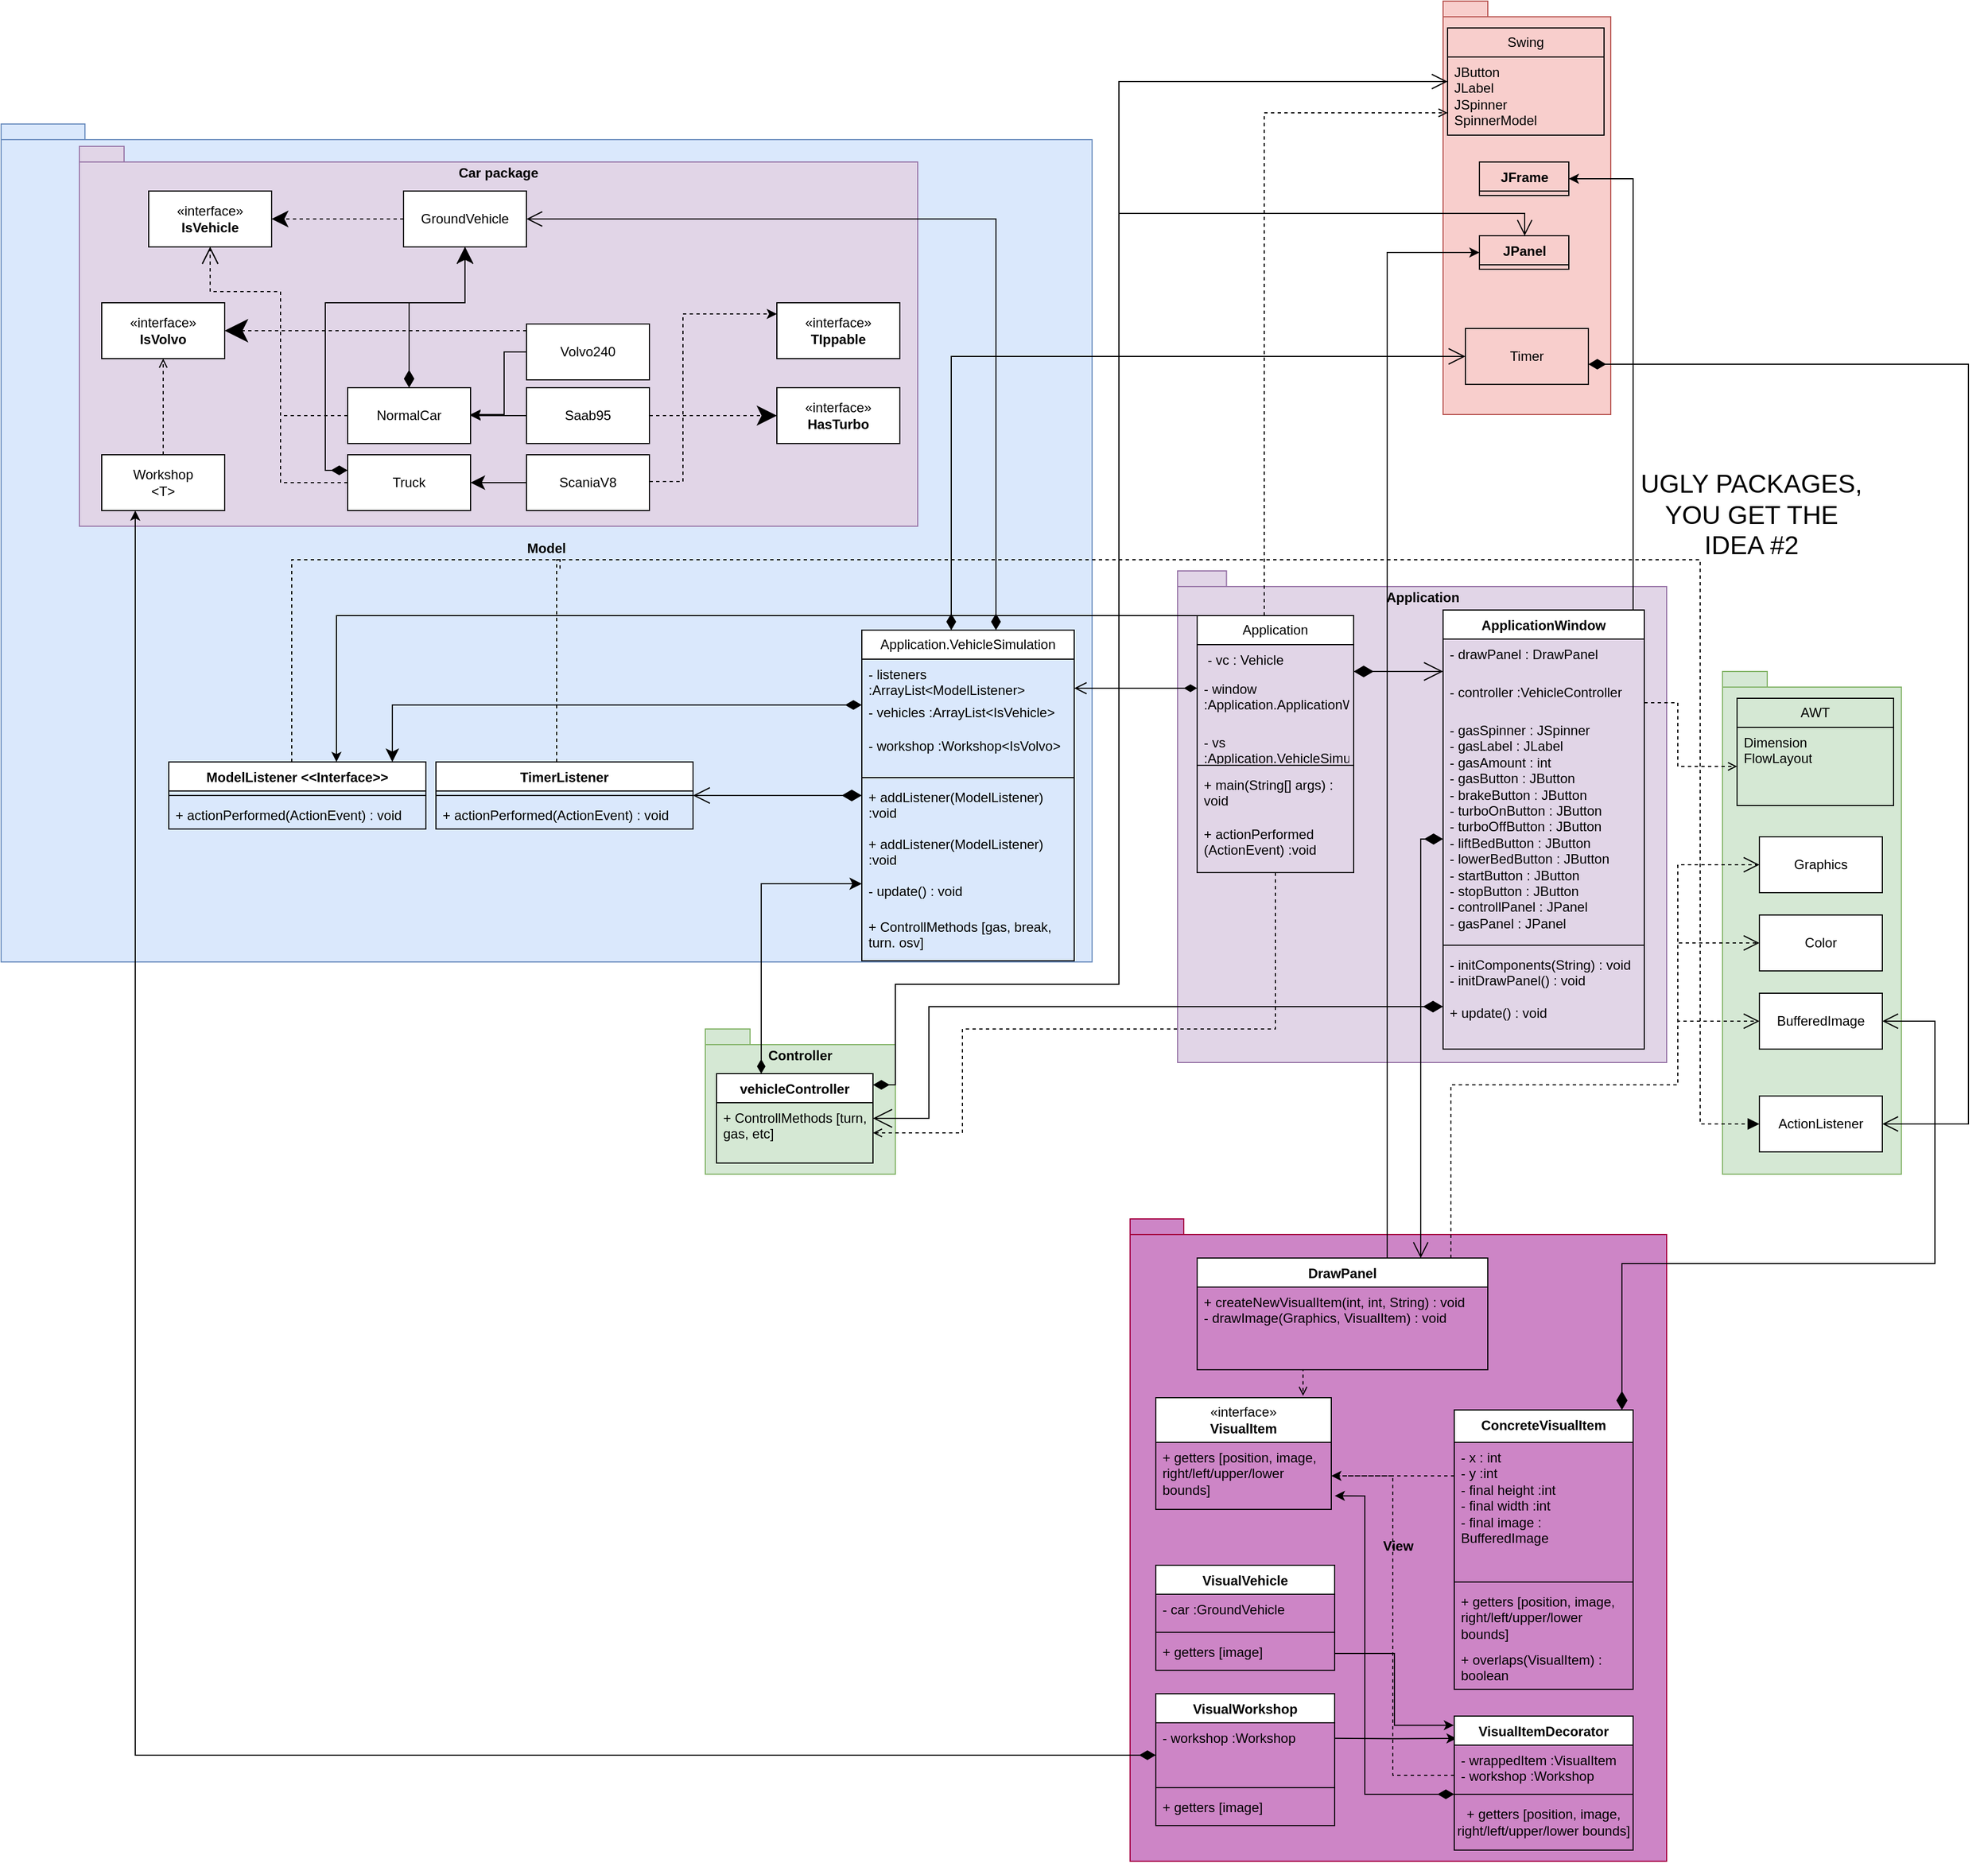 <mxfile version="23.1.5" type="device" pages="2">
  <diagram id="C5RBs43oDa-KdzZeNtuy" name="Page-1">
    <mxGraphModel dx="2110" dy="2033" grid="1" gridSize="10" guides="1" tooltips="1" connect="1" arrows="1" fold="1" page="1" pageScale="1" pageWidth="827" pageHeight="1169" math="0" shadow="0">
      <root>
        <mxCell id="WIyWlLk6GJQsqaUBKTNV-0" />
        <mxCell id="WIyWlLk6GJQsqaUBKTNV-1" parent="WIyWlLk6GJQsqaUBKTNV-0" />
        <mxCell id="63AlPuzgeHpce0QwhyMk-25" value="Model" style="shape=folder;fontStyle=1;spacingTop=10;tabWidth=40;tabHeight=14;tabPosition=left;html=1;whiteSpace=wrap;fillColor=#dae8fc;strokeColor=#6c8ebf;" parent="WIyWlLk6GJQsqaUBKTNV-1" vertex="1">
          <mxGeometry x="-600" y="-430" width="976" height="750" as="geometry" />
        </mxCell>
        <mxCell id="WaK3hL6tV99UnN04jT8w-2" value="Application" style="shape=folder;fontStyle=1;spacingTop=10;tabWidth=40;tabHeight=14;tabPosition=left;html=1;whiteSpace=wrap;fillColor=#e1d5e7;strokeColor=#9673a6;verticalAlign=top;" parent="WIyWlLk6GJQsqaUBKTNV-1" vertex="1">
          <mxGeometry x="452.5" y="-30" width="437.5" height="440" as="geometry" />
        </mxCell>
        <mxCell id="WaK3hL6tV99UnN04jT8w-1" value="View" style="shape=folder;fontStyle=1;spacingTop=10;tabWidth=40;tabHeight=14;tabPosition=left;html=1;whiteSpace=wrap;fillColor=#CD85C6;strokeColor=#A50040;fontColor=#000000;labelBackgroundColor=none;shadow=0;" parent="WIyWlLk6GJQsqaUBKTNV-1" vertex="1">
          <mxGeometry x="410" y="550" width="480" height="575" as="geometry" />
        </mxCell>
        <mxCell id="WaK3hL6tV99UnN04jT8w-0" value="Controller" style="shape=folder;fontStyle=1;spacingTop=10;tabWidth=40;tabHeight=14;tabPosition=left;html=1;whiteSpace=wrap;fillColor=#d5e8d4;strokeColor=#82b366;verticalAlign=top;" parent="WIyWlLk6GJQsqaUBKTNV-1" vertex="1">
          <mxGeometry x="30" y="380" width="170" height="130" as="geometry" />
        </mxCell>
        <mxCell id="63AlPuzgeHpce0QwhyMk-49" value="" style="shape=folder;fontStyle=1;spacingTop=10;tabWidth=40;tabHeight=14;tabPosition=left;html=1;whiteSpace=wrap;fillColor=#d5e8d4;strokeColor=#82b366;" parent="WIyWlLk6GJQsqaUBKTNV-1" vertex="1">
          <mxGeometry x="940" y="60" width="160" height="450" as="geometry" />
        </mxCell>
        <mxCell id="63AlPuzgeHpce0QwhyMk-48" value="" style="shape=folder;fontStyle=1;spacingTop=10;tabWidth=40;tabHeight=14;tabPosition=left;html=1;whiteSpace=wrap;fillColor=#f8cecc;strokeColor=#b85450;" parent="WIyWlLk6GJQsqaUBKTNV-1" vertex="1">
          <mxGeometry x="690" y="-540" width="150" height="370" as="geometry" />
        </mxCell>
        <mxCell id="63AlPuzgeHpce0QwhyMk-26" value="Car package" style="shape=folder;fontStyle=1;spacingTop=10;tabWidth=40;tabHeight=14;tabPosition=left;html=1;whiteSpace=wrap;fillColor=#e1d5e7;strokeColor=#9673a6;verticalAlign=top;" parent="WIyWlLk6GJQsqaUBKTNV-1" vertex="1">
          <mxGeometry x="-530" y="-410" width="750" height="340" as="geometry" />
        </mxCell>
        <mxCell id="D6EyVtQMXHvOYWw_JCay-5" style="edgeStyle=orthogonalEdgeStyle;rounded=0;orthogonalLoop=1;jettySize=auto;html=1;startArrow=diamondThin;startFill=1;endSize=8;startSize=10;" parent="WIyWlLk6GJQsqaUBKTNV-1" source="3hMFE_3aVcJf9ZVtRdxG-9" target="63AlPuzgeHpce0QwhyMk-5" edge="1">
          <mxGeometry relative="1" as="geometry">
            <Array as="points">
              <mxPoint x="80" y="250" />
            </Array>
          </mxGeometry>
        </mxCell>
        <mxCell id="3hMFE_3aVcJf9ZVtRdxG-9" value="&lt;div&gt;vehicleController&lt;/div&gt;" style="swimlane;fontStyle=1;align=center;verticalAlign=top;childLayout=stackLayout;horizontal=1;startSize=26;horizontalStack=0;resizeParent=1;resizeParentMax=0;resizeLast=0;collapsible=1;marginBottom=0;whiteSpace=wrap;html=1;" parent="WIyWlLk6GJQsqaUBKTNV-1" vertex="1">
          <mxGeometry x="40" y="420" width="140" height="80" as="geometry">
            <mxRectangle x="40" y="420" width="120" height="30" as="alternateBounds" />
          </mxGeometry>
        </mxCell>
        <mxCell id="D6EyVtQMXHvOYWw_JCay-1" value="&lt;div&gt;+ ControllMethods [turn, gas, etc]&lt;br&gt;&lt;/div&gt;" style="text;strokeColor=none;fillColor=none;align=left;verticalAlign=top;spacingLeft=4;spacingRight=4;overflow=hidden;rotatable=0;points=[[0,0.5],[1,0.5]];portConstraint=eastwest;whiteSpace=wrap;html=1;" parent="3hMFE_3aVcJf9ZVtRdxG-9" vertex="1">
          <mxGeometry y="26" width="140" height="54" as="geometry" />
        </mxCell>
        <mxCell id="WaK3hL6tV99UnN04jT8w-34" style="edgeStyle=orthogonalEdgeStyle;rounded=0;orthogonalLoop=1;jettySize=auto;html=1;" parent="WIyWlLk6GJQsqaUBKTNV-1" source="3hMFE_3aVcJf9ZVtRdxG-13" target="3hMFE_3aVcJf9ZVtRdxG-102" edge="1">
          <mxGeometry relative="1" as="geometry">
            <mxPoint x="510" y="-150" as="targetPoint" />
            <Array as="points">
              <mxPoint x="860" y="-381" />
            </Array>
          </mxGeometry>
        </mxCell>
        <mxCell id="WaK3hL6tV99UnN04jT8w-35" style="edgeStyle=orthogonalEdgeStyle;rounded=0;orthogonalLoop=1;jettySize=auto;html=1;dashed=1;endArrow=open;endFill=0;" parent="WIyWlLk6GJQsqaUBKTNV-1" source="3hMFE_3aVcJf9ZVtRdxG-13" target="3hMFE_3aVcJf9ZVtRdxG-50" edge="1">
          <mxGeometry relative="1" as="geometry">
            <Array as="points">
              <mxPoint x="900" y="88" />
              <mxPoint x="900" y="145" />
            </Array>
          </mxGeometry>
        </mxCell>
        <mxCell id="3hMFE_3aVcJf9ZVtRdxG-13" value="ApplicationWindow" style="swimlane;fontStyle=1;align=center;verticalAlign=top;childLayout=stackLayout;horizontal=1;startSize=26;horizontalStack=0;resizeParent=1;resizeParentMax=0;resizeLast=0;collapsible=1;marginBottom=0;whiteSpace=wrap;html=1;" parent="WIyWlLk6GJQsqaUBKTNV-1" vertex="1">
          <mxGeometry x="690" y="5" width="180" height="393" as="geometry" />
        </mxCell>
        <mxCell id="3hMFE_3aVcJf9ZVtRdxG-14" value="&lt;div&gt;- drawPanel : DrawPanel&lt;/div&gt;" style="text;strokeColor=none;fillColor=none;align=left;verticalAlign=top;spacingLeft=4;spacingRight=4;overflow=hidden;rotatable=0;points=[[0,0.5],[1,0.5]];portConstraint=eastwest;whiteSpace=wrap;html=1;" parent="3hMFE_3aVcJf9ZVtRdxG-13" vertex="1">
          <mxGeometry y="26" width="180" height="34" as="geometry" />
        </mxCell>
        <mxCell id="uu38CEG4Yw59cHTO6sWt-1" value="- controller :VehicleController" style="text;strokeColor=none;fillColor=none;align=left;verticalAlign=top;spacingLeft=4;spacingRight=4;overflow=hidden;rotatable=0;points=[[0,0.5],[1,0.5]];portConstraint=eastwest;whiteSpace=wrap;html=1;" parent="3hMFE_3aVcJf9ZVtRdxG-13" vertex="1">
          <mxGeometry y="60" width="180" height="34" as="geometry" />
        </mxCell>
        <mxCell id="WaK3hL6tV99UnN04jT8w-55" value="&lt;div&gt;- gasSpinner : JSpinner&lt;/div&gt;&lt;div&gt;- gasLabel : JLabel&lt;/div&gt;&lt;div&gt;- gasAmount : int&lt;/div&gt;&lt;div&gt;- gasButton : JButton&lt;/div&gt;&lt;div&gt;- brakeButton : JButton&lt;/div&gt;&lt;div&gt;- turboOnButton : JButton&lt;/div&gt;&lt;div&gt;- turboOffButton : JButton&lt;/div&gt;&lt;div&gt;- liftBedButton  : JButton&lt;/div&gt;&lt;div&gt;- lowerBedButton : JButton&lt;/div&gt;&lt;div&gt;- startButton : JButton&lt;/div&gt;&lt;div&gt;- stopButton  : JButton&lt;/div&gt;&lt;div&gt;&lt;div&gt;- controllPanel : JPanel&lt;br&gt;&lt;/div&gt;&lt;div&gt;- gasPanel : JPanel&lt;/div&gt;&lt;/div&gt;" style="text;strokeColor=none;fillColor=none;align=left;verticalAlign=top;spacingLeft=4;spacingRight=4;overflow=hidden;rotatable=0;points=[[0,0.5],[1,0.5]];portConstraint=eastwest;whiteSpace=wrap;html=1;" parent="3hMFE_3aVcJf9ZVtRdxG-13" vertex="1">
          <mxGeometry y="94" width="180" height="202" as="geometry" />
        </mxCell>
        <mxCell id="3hMFE_3aVcJf9ZVtRdxG-15" value="" style="line;strokeWidth=1;fillColor=none;align=left;verticalAlign=middle;spacingTop=-1;spacingLeft=3;spacingRight=3;rotatable=0;labelPosition=right;points=[];portConstraint=eastwest;strokeColor=inherit;" parent="3hMFE_3aVcJf9ZVtRdxG-13" vertex="1">
          <mxGeometry y="296" width="180" height="8" as="geometry" />
        </mxCell>
        <mxCell id="3hMFE_3aVcJf9ZVtRdxG-16" value="&lt;div&gt;- initComponents(String) : void&lt;/div&gt;&lt;div&gt;- initDrawPanel() : void&lt;br&gt;&lt;/div&gt;&lt;div&gt;&lt;br&gt;&lt;/div&gt;&lt;div&gt;+ update() : void&lt;br&gt;&lt;/div&gt;" style="text;strokeColor=none;fillColor=none;align=left;verticalAlign=top;spacingLeft=4;spacingRight=4;overflow=hidden;rotatable=0;points=[[0,0.5],[1,0.5]];portConstraint=eastwest;whiteSpace=wrap;html=1;" parent="3hMFE_3aVcJf9ZVtRdxG-13" vertex="1">
          <mxGeometry y="304" width="180" height="89" as="geometry" />
        </mxCell>
        <mxCell id="WaK3hL6tV99UnN04jT8w-32" style="edgeStyle=orthogonalEdgeStyle;rounded=0;orthogonalLoop=1;jettySize=auto;html=1;startArrow=none;startFill=0;startSize=13;dashed=1;endArrow=open;endFill=0;entryX=0.839;entryY=-0.04;entryDx=0;entryDy=0;entryPerimeter=0;" parent="WIyWlLk6GJQsqaUBKTNV-1" target="I_Nm9qxKPg6FsUlt4SqF-0" edge="1">
          <mxGeometry relative="1" as="geometry">
            <Array as="points">
              <mxPoint x="565" y="685" />
            </Array>
            <mxPoint x="515" y="685" as="sourcePoint" />
            <mxPoint x="565" y="790.96" as="targetPoint" />
          </mxGeometry>
        </mxCell>
        <mxCell id="WaK3hL6tV99UnN04jT8w-36" style="edgeStyle=orthogonalEdgeStyle;rounded=0;orthogonalLoop=1;jettySize=auto;html=1;" parent="WIyWlLk6GJQsqaUBKTNV-1" source="3hMFE_3aVcJf9ZVtRdxG-17" target="3hMFE_3aVcJf9ZVtRdxG-107" edge="1">
          <mxGeometry relative="1" as="geometry">
            <Array as="points">
              <mxPoint x="640" y="-315" />
            </Array>
          </mxGeometry>
        </mxCell>
        <mxCell id="WaK3hL6tV99UnN04jT8w-57" style="edgeStyle=orthogonalEdgeStyle;rounded=0;orthogonalLoop=1;jettySize=auto;html=1;dashed=1;endArrow=open;endFill=0;endSize=12;" parent="WIyWlLk6GJQsqaUBKTNV-1" source="3hMFE_3aVcJf9ZVtRdxG-17" target="3hMFE_3aVcJf9ZVtRdxG-72" edge="1">
          <mxGeometry relative="1" as="geometry">
            <Array as="points">
              <mxPoint x="697" y="430" />
              <mxPoint x="900" y="430" />
              <mxPoint x="900" y="233" />
            </Array>
          </mxGeometry>
        </mxCell>
        <mxCell id="WaK3hL6tV99UnN04jT8w-58" style="edgeStyle=orthogonalEdgeStyle;rounded=0;orthogonalLoop=1;jettySize=auto;html=1;dashed=1;endArrow=open;endFill=0;endSize=12;" parent="WIyWlLk6GJQsqaUBKTNV-1" source="3hMFE_3aVcJf9ZVtRdxG-17" target="3hMFE_3aVcJf9ZVtRdxG-74" edge="1">
          <mxGeometry relative="1" as="geometry">
            <Array as="points">
              <mxPoint x="697" y="430" />
              <mxPoint x="900" y="430" />
              <mxPoint x="900" y="303" />
            </Array>
          </mxGeometry>
        </mxCell>
        <mxCell id="WaK3hL6tV99UnN04jT8w-59" style="edgeStyle=orthogonalEdgeStyle;rounded=0;orthogonalLoop=1;jettySize=auto;html=1;dashed=1;endArrow=open;endFill=0;endSize=12;" parent="WIyWlLk6GJQsqaUBKTNV-1" source="3hMFE_3aVcJf9ZVtRdxG-17" target="3hMFE_3aVcJf9ZVtRdxG-76" edge="1">
          <mxGeometry relative="1" as="geometry">
            <Array as="points">
              <mxPoint x="697" y="430" />
              <mxPoint x="900" y="430" />
              <mxPoint x="900" y="373" />
            </Array>
          </mxGeometry>
        </mxCell>
        <mxCell id="3hMFE_3aVcJf9ZVtRdxG-17" value="DrawPanel" style="swimlane;fontStyle=1;align=center;verticalAlign=top;childLayout=stackLayout;horizontal=1;startSize=26;horizontalStack=0;resizeParent=1;resizeParentMax=0;resizeLast=0;collapsible=1;marginBottom=0;whiteSpace=wrap;html=1;" parent="WIyWlLk6GJQsqaUBKTNV-1" vertex="1">
          <mxGeometry x="470" y="585" width="260" height="100" as="geometry" />
        </mxCell>
        <mxCell id="3hMFE_3aVcJf9ZVtRdxG-20" value="+ createNewVisualItem(int, int, String) : void&lt;br&gt;&lt;div&gt;- drawImage(Graphics, VisualItem) : void&lt;/div&gt;" style="text;strokeColor=none;fillColor=none;align=left;verticalAlign=top;spacingLeft=4;spacingRight=4;overflow=hidden;rotatable=0;points=[[0,0.5],[1,0.5]];portConstraint=eastwest;whiteSpace=wrap;html=1;" parent="3hMFE_3aVcJf9ZVtRdxG-17" vertex="1">
          <mxGeometry y="26" width="260" height="74" as="geometry" />
        </mxCell>
        <mxCell id="63AlPuzgeHpce0QwhyMk-60" style="edgeStyle=orthogonalEdgeStyle;rounded=0;orthogonalLoop=1;jettySize=auto;html=1;endArrow=block;endFill=1;dashed=1;endSize=8;" parent="WIyWlLk6GJQsqaUBKTNV-1" source="3hMFE_3aVcJf9ZVtRdxG-34" target="3hMFE_3aVcJf9ZVtRdxG-52" edge="1">
          <mxGeometry relative="1" as="geometry">
            <Array as="points">
              <mxPoint x="-103" y="-40" />
              <mxPoint x="920" y="-40" />
              <mxPoint x="920" y="465" />
            </Array>
          </mxGeometry>
        </mxCell>
        <mxCell id="3hMFE_3aVcJf9ZVtRdxG-34" value="TimerListener" style="swimlane;fontStyle=1;align=center;verticalAlign=top;childLayout=stackLayout;horizontal=1;startSize=26;horizontalStack=0;resizeParent=1;resizeParentMax=0;resizeLast=0;collapsible=1;marginBottom=0;whiteSpace=wrap;html=1;" parent="WIyWlLk6GJQsqaUBKTNV-1" vertex="1">
          <mxGeometry x="-211" y="141" width="230" height="60" as="geometry" />
        </mxCell>
        <mxCell id="3hMFE_3aVcJf9ZVtRdxG-36" value="" style="line;strokeWidth=1;fillColor=none;align=left;verticalAlign=middle;spacingTop=-1;spacingLeft=3;spacingRight=3;rotatable=0;labelPosition=right;points=[];portConstraint=eastwest;strokeColor=inherit;" parent="3hMFE_3aVcJf9ZVtRdxG-34" vertex="1">
          <mxGeometry y="26" width="230" height="8" as="geometry" />
        </mxCell>
        <mxCell id="3hMFE_3aVcJf9ZVtRdxG-37" value="+ actionPerformed(ActionEvent) : void" style="text;strokeColor=none;fillColor=none;align=left;verticalAlign=top;spacingLeft=4;spacingRight=4;overflow=hidden;rotatable=0;points=[[0,0.5],[1,0.5]];portConstraint=eastwest;whiteSpace=wrap;html=1;fontSize=12;" parent="3hMFE_3aVcJf9ZVtRdxG-34" vertex="1">
          <mxGeometry y="34" width="230" height="26" as="geometry" />
        </mxCell>
        <mxCell id="63AlPuzgeHpce0QwhyMk-30" style="edgeStyle=orthogonalEdgeStyle;rounded=0;orthogonalLoop=1;jettySize=auto;html=1;endArrow=open;endFill=0;dashed=1;" parent="WIyWlLk6GJQsqaUBKTNV-1" source="3hMFE_3aVcJf9ZVtRdxG-39" target="63AlPuzgeHpce0QwhyMk-29" edge="1">
          <mxGeometry relative="1" as="geometry" />
        </mxCell>
        <mxCell id="3hMFE_3aVcJf9ZVtRdxG-39" value="&lt;div&gt;Workshop&lt;/div&gt;&lt;div&gt;&amp;lt;T&amp;gt;&lt;/div&gt;" style="html=1;whiteSpace=wrap;" parent="WIyWlLk6GJQsqaUBKTNV-1" vertex="1">
          <mxGeometry x="-510" y="-134" width="110" height="50" as="geometry" />
        </mxCell>
        <mxCell id="3hMFE_3aVcJf9ZVtRdxG-45" value="1" style="endArrow=open;html=1;endSize=12;startArrow=diamondThin;startSize=12;startFill=1;edgeStyle=orthogonalEdgeStyle;align=left;verticalAlign=bottom;rounded=0;fontColor=none;noLabel=1;" parent="WIyWlLk6GJQsqaUBKTNV-1" source="3hMFE_3aVcJf9ZVtRdxG-9" target="63AlPuzgeHpce0QwhyMk-54" edge="1">
          <mxGeometry x="-1" y="3" relative="1" as="geometry">
            <mxPoint x="390" y="220" as="sourcePoint" />
            <mxPoint x="550" y="220" as="targetPoint" />
            <Array as="points">
              <mxPoint x="200" y="430" />
              <mxPoint x="200" y="340" />
              <mxPoint x="400" y="340" />
              <mxPoint x="400" y="-468" />
            </Array>
          </mxGeometry>
        </mxCell>
        <mxCell id="3hMFE_3aVcJf9ZVtRdxG-52" value="ActionListener" style="html=1;whiteSpace=wrap;" parent="WIyWlLk6GJQsqaUBKTNV-1" vertex="1">
          <mxGeometry x="973" y="440" width="110" height="50" as="geometry" />
        </mxCell>
        <mxCell id="63AlPuzgeHpce0QwhyMk-69" style="edgeStyle=orthogonalEdgeStyle;rounded=0;orthogonalLoop=1;jettySize=auto;html=1;endSize=12;dashed=1;" parent="WIyWlLk6GJQsqaUBKTNV-1" source="3hMFE_3aVcJf9ZVtRdxG-54" target="63AlPuzgeHpce0QwhyMk-63" edge="1">
          <mxGeometry relative="1" as="geometry" />
        </mxCell>
        <mxCell id="3hMFE_3aVcJf9ZVtRdxG-54" value="&lt;div&gt;GroundVehicle&lt;/div&gt;" style="html=1;whiteSpace=wrap;" parent="WIyWlLk6GJQsqaUBKTNV-1" vertex="1">
          <mxGeometry x="-240" y="-370" width="110" height="50" as="geometry" />
        </mxCell>
        <mxCell id="3hMFE_3aVcJf9ZVtRdxG-55" value="___" style="endArrow=open;html=1;endSize=12;startArrow=diamondThin;startSize=12;startFill=1;edgeStyle=orthogonalEdgeStyle;align=left;verticalAlign=bottom;rounded=0;fontColor=none;noLabel=1;" parent="WIyWlLk6GJQsqaUBKTNV-1" source="63AlPuzgeHpce0QwhyMk-5" target="3hMFE_3aVcJf9ZVtRdxG-54" edge="1">
          <mxGeometry x="-1" y="3" relative="1" as="geometry">
            <mxPoint x="110" y="382" as="sourcePoint" />
            <mxPoint x="-160" y="-245" as="targetPoint" />
            <Array as="points">
              <mxPoint x="290" y="-345" />
            </Array>
          </mxGeometry>
        </mxCell>
        <mxCell id="3hMFE_3aVcJf9ZVtRdxG-59" value="1" style="endArrow=open;html=1;endSize=12;startArrow=diamondThin;startSize=14;startFill=1;edgeStyle=orthogonalEdgeStyle;align=left;verticalAlign=bottom;rounded=0;fontColor=none;noLabel=1;" parent="WIyWlLk6GJQsqaUBKTNV-1" source="3hMFE_3aVcJf9ZVtRdxG-13" target="3hMFE_3aVcJf9ZVtRdxG-17" edge="1">
          <mxGeometry x="-1" y="3" relative="1" as="geometry">
            <mxPoint x="564" y="260" as="sourcePoint" />
            <mxPoint x="500" y="260" as="targetPoint" />
            <Array as="points">
              <mxPoint x="780" y="210" />
              <mxPoint x="670" y="210" />
            </Array>
          </mxGeometry>
        </mxCell>
        <mxCell id="3hMFE_3aVcJf9ZVtRdxG-72" value="&lt;div&gt;Graphics&lt;/div&gt;" style="html=1;whiteSpace=wrap;" parent="WIyWlLk6GJQsqaUBKTNV-1" vertex="1">
          <mxGeometry x="973" y="208" width="110" height="50" as="geometry" />
        </mxCell>
        <mxCell id="3hMFE_3aVcJf9ZVtRdxG-74" value="Color" style="html=1;whiteSpace=wrap;" parent="WIyWlLk6GJQsqaUBKTNV-1" vertex="1">
          <mxGeometry x="973" y="278" width="110" height="50" as="geometry" />
        </mxCell>
        <mxCell id="3hMFE_3aVcJf9ZVtRdxG-76" value="BufferedImage" style="html=1;whiteSpace=wrap;" parent="WIyWlLk6GJQsqaUBKTNV-1" vertex="1">
          <mxGeometry x="973" y="348" width="110" height="50" as="geometry" />
        </mxCell>
        <mxCell id="3hMFE_3aVcJf9ZVtRdxG-82" value="1" style="endArrow=open;html=1;endSize=12;startArrow=diamondThin;startSize=14;startFill=1;edgeStyle=orthogonalEdgeStyle;align=left;verticalAlign=bottom;rounded=0;fontColor=none;noLabel=1;" parent="WIyWlLk6GJQsqaUBKTNV-1" source="WaK3hL6tV99UnN04jT8w-3" target="3hMFE_3aVcJf9ZVtRdxG-76" edge="1">
          <mxGeometry x="-1" y="3" relative="1" as="geometry">
            <mxPoint x="777" y="490" as="sourcePoint" />
            <mxPoint x="1020" y="540" as="targetPoint" />
            <Array as="points">
              <mxPoint x="850" y="590" />
              <mxPoint x="1130" y="590" />
              <mxPoint x="1130" y="373" />
            </Array>
          </mxGeometry>
        </mxCell>
        <mxCell id="63AlPuzgeHpce0QwhyMk-62" style="edgeStyle=orthogonalEdgeStyle;rounded=0;orthogonalLoop=1;jettySize=auto;html=1;startArrow=diamondThin;startFill=1;startSize=13;endSize=12;endArrow=open;endFill=0;" parent="WIyWlLk6GJQsqaUBKTNV-1" source="3hMFE_3aVcJf9ZVtRdxG-83" target="3hMFE_3aVcJf9ZVtRdxG-52" edge="1">
          <mxGeometry relative="1" as="geometry">
            <Array as="points">
              <mxPoint x="1160" y="-215" />
              <mxPoint x="1160" y="465" />
            </Array>
          </mxGeometry>
        </mxCell>
        <mxCell id="3hMFE_3aVcJf9ZVtRdxG-83" value="Timer" style="html=1;whiteSpace=wrap;fillColor=none;" parent="WIyWlLk6GJQsqaUBKTNV-1" vertex="1">
          <mxGeometry x="710" y="-247" width="110" height="50" as="geometry" />
        </mxCell>
        <mxCell id="3hMFE_3aVcJf9ZVtRdxG-102" value="JFrame" style="swimlane;fontStyle=1;align=center;verticalAlign=top;childLayout=stackLayout;horizontal=1;startSize=26;horizontalStack=0;resizeParent=1;resizeParentMax=0;resizeLast=0;collapsible=1;marginBottom=0;whiteSpace=wrap;html=1;fillColor=none;" parent="WIyWlLk6GJQsqaUBKTNV-1" vertex="1" collapsed="1">
          <mxGeometry x="722.5" y="-396" width="80" height="30" as="geometry">
            <mxRectangle x="685" y="-410" width="160" height="34" as="alternateBounds" />
          </mxGeometry>
        </mxCell>
        <mxCell id="3hMFE_3aVcJf9ZVtRdxG-107" value="JPanel" style="swimlane;fontStyle=1;align=center;verticalAlign=top;childLayout=stackLayout;horizontal=1;startSize=26;horizontalStack=0;resizeParent=1;resizeParentMax=0;resizeLast=0;collapsible=1;marginBottom=0;whiteSpace=wrap;html=1;fillColor=none;" parent="WIyWlLk6GJQsqaUBKTNV-1" vertex="1" collapsed="1">
          <mxGeometry x="722.5" y="-330" width="80" height="30" as="geometry">
            <mxRectangle x="722.5" y="-330" width="85" height="34" as="alternateBounds" />
          </mxGeometry>
        </mxCell>
        <mxCell id="63AlPuzgeHpce0QwhyMk-31" style="edgeStyle=orthogonalEdgeStyle;rounded=0;orthogonalLoop=1;jettySize=auto;html=1;endArrow=classic;endFill=1;dashed=1;startSize=8;endSize=18;" parent="WIyWlLk6GJQsqaUBKTNV-1" source="IoitVJ2rYo7RlzGKTVQP-5" target="63AlPuzgeHpce0QwhyMk-29" edge="1">
          <mxGeometry relative="1" as="geometry">
            <Array as="points">
              <mxPoint x="-210" y="-245" />
              <mxPoint x="-210" y="-245" />
            </Array>
          </mxGeometry>
        </mxCell>
        <mxCell id="63AlPuzgeHpce0QwhyMk-73" style="edgeStyle=orthogonalEdgeStyle;rounded=0;orthogonalLoop=1;jettySize=auto;html=1;" parent="WIyWlLk6GJQsqaUBKTNV-1" source="IoitVJ2rYo7RlzGKTVQP-5" target="63AlPuzgeHpce0QwhyMk-72" edge="1">
          <mxGeometry relative="1" as="geometry">
            <Array as="points">
              <mxPoint x="-150" y="-226" />
              <mxPoint x="-150" y="-170" />
            </Array>
          </mxGeometry>
        </mxCell>
        <mxCell id="IoitVJ2rYo7RlzGKTVQP-5" value="&lt;div&gt;Volvo240&lt;/div&gt;" style="html=1;whiteSpace=wrap;" parent="WIyWlLk6GJQsqaUBKTNV-1" vertex="1">
          <mxGeometry x="-130" y="-251" width="110" height="50" as="geometry" />
        </mxCell>
        <mxCell id="63AlPuzgeHpce0QwhyMk-23" style="edgeStyle=orthogonalEdgeStyle;rounded=0;orthogonalLoop=1;jettySize=auto;html=1;dashed=1;endSize=15;" parent="WIyWlLk6GJQsqaUBKTNV-1" source="IoitVJ2rYo7RlzGKTVQP-6" target="63AlPuzgeHpce0QwhyMk-1" edge="1">
          <mxGeometry relative="1" as="geometry" />
        </mxCell>
        <mxCell id="63AlPuzgeHpce0QwhyMk-74" style="edgeStyle=orthogonalEdgeStyle;rounded=0;orthogonalLoop=1;jettySize=auto;html=1;" parent="WIyWlLk6GJQsqaUBKTNV-1" source="IoitVJ2rYo7RlzGKTVQP-6" target="63AlPuzgeHpce0QwhyMk-72" edge="1">
          <mxGeometry relative="1" as="geometry" />
        </mxCell>
        <mxCell id="IoitVJ2rYo7RlzGKTVQP-6" value="Saab95" style="html=1;whiteSpace=wrap;" parent="WIyWlLk6GJQsqaUBKTNV-1" vertex="1">
          <mxGeometry x="-130" y="-194" width="110" height="50" as="geometry" />
        </mxCell>
        <mxCell id="63AlPuzgeHpce0QwhyMk-32" style="edgeStyle=orthogonalEdgeStyle;rounded=0;orthogonalLoop=1;jettySize=auto;html=1;dashed=1;" parent="WIyWlLk6GJQsqaUBKTNV-1" source="IoitVJ2rYo7RlzGKTVQP-7" target="63AlPuzgeHpce0QwhyMk-27" edge="1">
          <mxGeometry relative="1" as="geometry">
            <Array as="points">
              <mxPoint x="10" y="-110" />
              <mxPoint x="10" y="-260" />
            </Array>
          </mxGeometry>
        </mxCell>
        <mxCell id="63AlPuzgeHpce0QwhyMk-78" style="edgeStyle=orthogonalEdgeStyle;rounded=0;orthogonalLoop=1;jettySize=auto;html=1;endSize=10;" parent="WIyWlLk6GJQsqaUBKTNV-1" source="IoitVJ2rYo7RlzGKTVQP-7" target="63AlPuzgeHpce0QwhyMk-77" edge="1">
          <mxGeometry relative="1" as="geometry" />
        </mxCell>
        <mxCell id="IoitVJ2rYo7RlzGKTVQP-7" value="&lt;div&gt;ScaniaV8&lt;/div&gt;" style="html=1;whiteSpace=wrap;" parent="WIyWlLk6GJQsqaUBKTNV-1" vertex="1">
          <mxGeometry x="-130" y="-134" width="110" height="50" as="geometry" />
        </mxCell>
        <mxCell id="63AlPuzgeHpce0QwhyMk-1" value="&lt;div&gt;«interface»&lt;b&gt;&lt;br&gt;&lt;/b&gt;&lt;/div&gt;&lt;div&gt;&lt;b&gt;HasTurbo&lt;/b&gt;&lt;/div&gt;" style="html=1;whiteSpace=wrap;" parent="WIyWlLk6GJQsqaUBKTNV-1" vertex="1">
          <mxGeometry x="94" y="-194" width="110" height="50" as="geometry" />
        </mxCell>
        <mxCell id="63AlPuzgeHpce0QwhyMk-15" style="edgeStyle=orthogonalEdgeStyle;rounded=0;orthogonalLoop=1;jettySize=auto;html=1;endArrow=open;endFill=0;startArrow=diamondThin;startFill=1;targetPerimeterSpacing=0;endSize=13;startSize=12;" parent="WIyWlLk6GJQsqaUBKTNV-1" source="63AlPuzgeHpce0QwhyMk-5" target="3hMFE_3aVcJf9ZVtRdxG-83" edge="1">
          <mxGeometry relative="1" as="geometry">
            <Array as="points">
              <mxPoint x="250" y="-222" />
            </Array>
          </mxGeometry>
        </mxCell>
        <mxCell id="D6EyVtQMXHvOYWw_JCay-4" style="edgeStyle=orthogonalEdgeStyle;rounded=0;orthogonalLoop=1;jettySize=auto;html=1;endSize=9;startSize=12;startArrow=diamondThin;startFill=1;" parent="WIyWlLk6GJQsqaUBKTNV-1" source="63AlPuzgeHpce0QwhyMk-5" target="WaK3hL6tV99UnN04jT8w-47" edge="1">
          <mxGeometry relative="1" as="geometry">
            <Array as="points">
              <mxPoint x="-250" y="90" />
            </Array>
          </mxGeometry>
        </mxCell>
        <mxCell id="63AlPuzgeHpce0QwhyMk-5" value="Application.VehicleSimulation" style="swimlane;fontStyle=0;childLayout=stackLayout;horizontal=1;startSize=26;fillColor=default;horizontalStack=0;resizeParent=1;resizeParentMax=0;resizeLast=0;collapsible=1;marginBottom=0;whiteSpace=wrap;html=1;" parent="WIyWlLk6GJQsqaUBKTNV-1" vertex="1">
          <mxGeometry x="170" y="23" width="190" height="296" as="geometry" />
        </mxCell>
        <mxCell id="WaK3hL6tV99UnN04jT8w-46" value="- listeners :ArrayList&amp;lt;ModelListener&amp;gt;" style="text;strokeColor=none;fillColor=none;align=left;verticalAlign=top;spacingLeft=4;spacingRight=4;overflow=hidden;rotatable=0;points=[[0,0.5],[1,0.5]];portConstraint=eastwest;whiteSpace=wrap;html=1;" parent="63AlPuzgeHpce0QwhyMk-5" vertex="1">
          <mxGeometry y="26" width="190" height="34" as="geometry" />
        </mxCell>
        <mxCell id="WaK3hL6tV99UnN04jT8w-61" value="- vehicles :ArrayList&amp;lt;IsVehicle&amp;gt;" style="text;strokeColor=none;fillColor=none;align=left;verticalAlign=top;spacingLeft=4;spacingRight=4;overflow=hidden;rotatable=0;points=[[0,0.5],[1,0.5]];portConstraint=eastwest;whiteSpace=wrap;html=1;" parent="63AlPuzgeHpce0QwhyMk-5" vertex="1">
          <mxGeometry y="60" width="190" height="30" as="geometry" />
        </mxCell>
        <mxCell id="D6EyVtQMXHvOYWw_JCay-3" value="- workshop :Workshop&amp;lt;IsVolvo&amp;gt;" style="text;strokeColor=none;fillColor=none;align=left;verticalAlign=top;spacingLeft=4;spacingRight=4;overflow=hidden;rotatable=0;points=[[0,0.5],[1,0.5]];portConstraint=eastwest;whiteSpace=wrap;html=1;" parent="63AlPuzgeHpce0QwhyMk-5" vertex="1">
          <mxGeometry y="90" width="190" height="38" as="geometry" />
        </mxCell>
        <mxCell id="WaK3hL6tV99UnN04jT8w-43" value="" style="line;strokeWidth=1;fillColor=none;align=left;verticalAlign=middle;spacingTop=-1;spacingLeft=3;spacingRight=3;rotatable=0;labelPosition=right;points=[];portConstraint=eastwest;strokeColor=inherit;" parent="63AlPuzgeHpce0QwhyMk-5" vertex="1">
          <mxGeometry y="128" width="190" height="8" as="geometry" />
        </mxCell>
        <mxCell id="WaK3hL6tV99UnN04jT8w-44" value="+ addListener(ModelListener) :void" style="text;strokeColor=none;fillColor=none;align=left;verticalAlign=top;spacingLeft=4;spacingRight=4;overflow=hidden;rotatable=0;points=[[0,0.5],[1,0.5]];portConstraint=eastwest;whiteSpace=wrap;html=1;" parent="63AlPuzgeHpce0QwhyMk-5" vertex="1">
          <mxGeometry y="136" width="190" height="42" as="geometry" />
        </mxCell>
        <mxCell id="WaK3hL6tV99UnN04jT8w-63" value="+ addListener(ModelListener) :void" style="text;strokeColor=none;fillColor=none;align=left;verticalAlign=top;spacingLeft=4;spacingRight=4;overflow=hidden;rotatable=0;points=[[0,0.5],[1,0.5]];portConstraint=eastwest;whiteSpace=wrap;html=1;" parent="63AlPuzgeHpce0QwhyMk-5" vertex="1">
          <mxGeometry y="178" width="190" height="42" as="geometry" />
        </mxCell>
        <mxCell id="WaK3hL6tV99UnN04jT8w-45" value="- update() : void" style="text;strokeColor=none;fillColor=none;align=left;verticalAlign=top;spacingLeft=4;spacingRight=4;overflow=hidden;rotatable=0;points=[[0,0.5],[1,0.5]];portConstraint=eastwest;whiteSpace=wrap;html=1;" parent="63AlPuzgeHpce0QwhyMk-5" vertex="1">
          <mxGeometry y="220" width="190" height="32" as="geometry" />
        </mxCell>
        <mxCell id="WaK3hL6tV99UnN04jT8w-62" value="+ ControllMethods [gas, break, turn. osv]" style="text;strokeColor=none;fillColor=none;align=left;verticalAlign=top;spacingLeft=4;spacingRight=4;overflow=hidden;rotatable=0;points=[[0,0.5],[1,0.5]];portConstraint=eastwest;whiteSpace=wrap;html=1;" parent="63AlPuzgeHpce0QwhyMk-5" vertex="1">
          <mxGeometry y="252" width="190" height="44" as="geometry" />
        </mxCell>
        <mxCell id="63AlPuzgeHpce0QwhyMk-13" style="edgeStyle=orthogonalEdgeStyle;rounded=0;orthogonalLoop=1;jettySize=auto;html=1;endSize=13;startArrow=diamondThin;startFill=1;endArrow=open;endFill=0;startSize=15;" parent="WIyWlLk6GJQsqaUBKTNV-1" source="63AlPuzgeHpce0QwhyMk-5" target="3hMFE_3aVcJf9ZVtRdxG-34" edge="1">
          <mxGeometry relative="1" as="geometry">
            <mxPoint x="220" y="179" as="sourcePoint" />
            <Array as="points">
              <mxPoint x="130" y="171" />
              <mxPoint x="130" y="171" />
            </Array>
          </mxGeometry>
        </mxCell>
        <mxCell id="63AlPuzgeHpce0QwhyMk-27" value="&lt;div&gt;«interface»&lt;/div&gt;&lt;div&gt;&lt;b&gt;TIppable&lt;/b&gt;&lt;/div&gt;" style="html=1;whiteSpace=wrap;" parent="WIyWlLk6GJQsqaUBKTNV-1" vertex="1">
          <mxGeometry x="94" y="-270" width="110" height="50" as="geometry" />
        </mxCell>
        <mxCell id="63AlPuzgeHpce0QwhyMk-29" value="&lt;div&gt;«interface»&lt;/div&gt;&lt;div&gt;&lt;b&gt;IsVolvo&lt;/b&gt;&lt;/div&gt;" style="html=1;whiteSpace=wrap;" parent="WIyWlLk6GJQsqaUBKTNV-1" vertex="1">
          <mxGeometry x="-510" y="-270" width="110" height="50" as="geometry" />
        </mxCell>
        <mxCell id="63AlPuzgeHpce0QwhyMk-46" style="edgeStyle=orthogonalEdgeStyle;rounded=0;orthogonalLoop=1;jettySize=auto;html=1;startArrow=diamondThin;startFill=1;endSize=15;startSize=15;endArrow=open;endFill=0;" parent="WIyWlLk6GJQsqaUBKTNV-1" source="3hMFE_3aVcJf9ZVtRdxG-13" target="3hMFE_3aVcJf9ZVtRdxG-9" edge="1">
          <mxGeometry relative="1" as="geometry">
            <mxPoint x="165" y="420" as="sourcePoint" />
            <mxPoint x="290" y="296" as="targetPoint" />
            <Array as="points">
              <mxPoint x="230" y="360" />
            </Array>
          </mxGeometry>
        </mxCell>
        <mxCell id="63AlPuzgeHpce0QwhyMk-47" style="edgeStyle=orthogonalEdgeStyle;rounded=0;orthogonalLoop=1;jettySize=auto;html=1;startArrow=diamondThin;startFill=1;endSize=15;startSize=15;endArrow=open;endFill=0;" parent="WIyWlLk6GJQsqaUBKTNV-1" source="WaK3hL6tV99UnN04jT8w-37" target="3hMFE_3aVcJf9ZVtRdxG-13" edge="1">
          <mxGeometry relative="1" as="geometry">
            <mxPoint x="600" y="360" as="sourcePoint" />
            <mxPoint x="290" y="296" as="targetPoint" />
            <Array as="points">
              <mxPoint x="630" y="60" />
              <mxPoint x="630" y="60" />
            </Array>
          </mxGeometry>
        </mxCell>
        <mxCell id="63AlPuzgeHpce0QwhyMk-50" value="AWT" style="swimlane;fontStyle=0;childLayout=stackLayout;horizontal=1;startSize=26;fillColor=none;horizontalStack=0;resizeParent=1;resizeParentMax=0;resizeLast=0;collapsible=1;marginBottom=0;whiteSpace=wrap;html=1;" parent="WIyWlLk6GJQsqaUBKTNV-1" vertex="1">
          <mxGeometry x="953" y="84" width="140" height="96" as="geometry" />
        </mxCell>
        <mxCell id="3hMFE_3aVcJf9ZVtRdxG-50" value="&lt;div&gt;Dimension&lt;/div&gt;&lt;div&gt;FlowLayout&lt;br&gt;&lt;/div&gt;" style="text;strokeColor=none;fillColor=none;align=left;verticalAlign=top;spacingLeft=4;spacingRight=4;overflow=hidden;rotatable=0;points=[[0,0.5],[1,0.5]];portConstraint=eastwest;whiteSpace=wrap;html=1;" parent="63AlPuzgeHpce0QwhyMk-50" vertex="1">
          <mxGeometry y="26" width="140" height="70" as="geometry" />
        </mxCell>
        <mxCell id="63AlPuzgeHpce0QwhyMk-54" value="Swing" style="swimlane;fontStyle=0;childLayout=stackLayout;horizontal=1;startSize=26;fillColor=none;horizontalStack=0;resizeParent=1;resizeParentMax=0;resizeLast=0;collapsible=1;marginBottom=0;whiteSpace=wrap;html=1;" parent="WIyWlLk6GJQsqaUBKTNV-1" vertex="1">
          <mxGeometry x="694" y="-516" width="140" height="96" as="geometry" />
        </mxCell>
        <mxCell id="3hMFE_3aVcJf9ZVtRdxG-44" value="&lt;div&gt;JButton&lt;/div&gt;&lt;div&gt;JLabel&lt;/div&gt;&lt;div&gt;JSpinner&lt;br&gt;&lt;/div&gt;&lt;div&gt;SpinnerModel&lt;/div&gt;&lt;div&gt;&lt;br&gt;&lt;/div&gt;" style="text;strokeColor=none;fillColor=none;align=left;verticalAlign=top;spacingLeft=4;spacingRight=4;overflow=hidden;rotatable=0;points=[[0,0.5],[1,0.5]];portConstraint=eastwest;whiteSpace=wrap;html=1;" parent="63AlPuzgeHpce0QwhyMk-54" vertex="1">
          <mxGeometry y="26" width="140" height="70" as="geometry" />
        </mxCell>
        <mxCell id="63AlPuzgeHpce0QwhyMk-59" value="&lt;font style=&quot;font-size: 23px;&quot;&gt;UGLY PACKAGES, YOU GET THE IDEA #2&lt;br&gt;&lt;/font&gt;" style="text;html=1;align=center;verticalAlign=middle;whiteSpace=wrap;rounded=0;" parent="WIyWlLk6GJQsqaUBKTNV-1" vertex="1">
          <mxGeometry x="860" y="-161" width="212" height="161" as="geometry" />
        </mxCell>
        <mxCell id="63AlPuzgeHpce0QwhyMk-63" value="&lt;div&gt;«interface»&lt;/div&gt;&lt;div&gt;&lt;b&gt;IsVehicle&lt;/b&gt;&lt;/div&gt;" style="html=1;whiteSpace=wrap;" parent="WIyWlLk6GJQsqaUBKTNV-1" vertex="1">
          <mxGeometry x="-468" y="-370" width="110" height="50" as="geometry" />
        </mxCell>
        <mxCell id="63AlPuzgeHpce0QwhyMk-76" style="edgeStyle=orthogonalEdgeStyle;rounded=0;orthogonalLoop=1;jettySize=auto;html=1;endArrow=open;endFill=0;startArrow=diamondThin;startFill=1;endSize=13;startSize=13;" parent="WIyWlLk6GJQsqaUBKTNV-1" source="63AlPuzgeHpce0QwhyMk-72" target="3hMFE_3aVcJf9ZVtRdxG-54" edge="1">
          <mxGeometry relative="1" as="geometry">
            <Array as="points">
              <mxPoint x="-235" y="-270" />
              <mxPoint x="-185" y="-270" />
            </Array>
          </mxGeometry>
        </mxCell>
        <mxCell id="63AlPuzgeHpce0QwhyMk-81" style="edgeStyle=orthogonalEdgeStyle;rounded=0;orthogonalLoop=1;jettySize=auto;html=1;dashed=1;endArrow=open;endFill=0;endSize=13;" parent="WIyWlLk6GJQsqaUBKTNV-1" source="63AlPuzgeHpce0QwhyMk-72" target="63AlPuzgeHpce0QwhyMk-63" edge="1">
          <mxGeometry relative="1" as="geometry">
            <Array as="points">
              <mxPoint x="-350" y="-169" />
              <mxPoint x="-350" y="-280" />
              <mxPoint x="-413" y="-280" />
            </Array>
          </mxGeometry>
        </mxCell>
        <mxCell id="63AlPuzgeHpce0QwhyMk-72" value="NormalCar" style="html=1;whiteSpace=wrap;" parent="WIyWlLk6GJQsqaUBKTNV-1" vertex="1">
          <mxGeometry x="-290" y="-194" width="110" height="50" as="geometry" />
        </mxCell>
        <mxCell id="63AlPuzgeHpce0QwhyMk-79" style="edgeStyle=orthogonalEdgeStyle;rounded=0;orthogonalLoop=1;jettySize=auto;html=1;startArrow=diamondThin;startFill=1;startSize=12;endSize=12;" parent="WIyWlLk6GJQsqaUBKTNV-1" source="63AlPuzgeHpce0QwhyMk-77" target="3hMFE_3aVcJf9ZVtRdxG-54" edge="1">
          <mxGeometry relative="1" as="geometry">
            <Array as="points">
              <mxPoint x="-310" y="-120" />
              <mxPoint x="-310" y="-270" />
              <mxPoint x="-185" y="-270" />
            </Array>
          </mxGeometry>
        </mxCell>
        <mxCell id="63AlPuzgeHpce0QwhyMk-80" style="edgeStyle=orthogonalEdgeStyle;rounded=0;orthogonalLoop=1;jettySize=auto;html=1;dashed=1;endArrow=open;endFill=0;endSize=13;" parent="WIyWlLk6GJQsqaUBKTNV-1" source="63AlPuzgeHpce0QwhyMk-77" target="63AlPuzgeHpce0QwhyMk-63" edge="1">
          <mxGeometry relative="1" as="geometry">
            <Array as="points">
              <mxPoint x="-350" y="-109" />
              <mxPoint x="-350" y="-280" />
              <mxPoint x="-413" y="-280" />
            </Array>
          </mxGeometry>
        </mxCell>
        <mxCell id="63AlPuzgeHpce0QwhyMk-77" value="Truck" style="html=1;whiteSpace=wrap;" parent="WIyWlLk6GJQsqaUBKTNV-1" vertex="1">
          <mxGeometry x="-290" y="-134" width="110" height="50" as="geometry" />
        </mxCell>
        <mxCell id="WaK3hL6tV99UnN04jT8w-3" value="ConcreteVisualItem" style="swimlane;fontStyle=1;align=center;verticalAlign=top;childLayout=stackLayout;horizontal=1;startSize=29;horizontalStack=0;resizeParent=1;resizeParentMax=0;resizeLast=0;collapsible=1;marginBottom=0;whiteSpace=wrap;html=1;" parent="WIyWlLk6GJQsqaUBKTNV-1" vertex="1">
          <mxGeometry x="700" y="721" width="160" height="250" as="geometry" />
        </mxCell>
        <mxCell id="WaK3hL6tV99UnN04jT8w-4" value="&lt;div&gt;- x : int&lt;br&gt;&lt;/div&gt;&lt;div&gt;- y :int&lt;/div&gt;&lt;div&gt;- final height :int&lt;/div&gt;&lt;div&gt;- final width :int&lt;br&gt;&lt;/div&gt;&lt;div&gt;- final image : BufferedImage&lt;br&gt;&lt;/div&gt;" style="text;strokeColor=none;fillColor=none;align=left;verticalAlign=top;spacingLeft=4;spacingRight=4;overflow=hidden;rotatable=0;points=[[0,0.5],[1,0.5]];portConstraint=eastwest;whiteSpace=wrap;html=1;" parent="WaK3hL6tV99UnN04jT8w-3" vertex="1">
          <mxGeometry y="29" width="160" height="121" as="geometry" />
        </mxCell>
        <mxCell id="WaK3hL6tV99UnN04jT8w-5" value="" style="line;strokeWidth=1;fillColor=none;align=left;verticalAlign=middle;spacingTop=-1;spacingLeft=3;spacingRight=3;rotatable=0;labelPosition=right;points=[];portConstraint=eastwest;strokeColor=inherit;" parent="WaK3hL6tV99UnN04jT8w-3" vertex="1">
          <mxGeometry y="150" width="160" height="8" as="geometry" />
        </mxCell>
        <mxCell id="WaK3hL6tV99UnN04jT8w-6" value="+ getters [position, image, right/left/upper/lower bounds]" style="text;strokeColor=none;fillColor=none;align=left;verticalAlign=top;spacingLeft=4;spacingRight=4;overflow=hidden;rotatable=0;points=[[0,0.5],[1,0.5]];portConstraint=eastwest;whiteSpace=wrap;html=1;" parent="WaK3hL6tV99UnN04jT8w-3" vertex="1">
          <mxGeometry y="158" width="160" height="52" as="geometry" />
        </mxCell>
        <mxCell id="WaK3hL6tV99UnN04jT8w-15" value="+ overlaps(VisualItem) : boolean" style="text;strokeColor=none;fillColor=none;align=left;verticalAlign=top;spacingLeft=4;spacingRight=4;overflow=hidden;rotatable=0;points=[[0,0.5],[1,0.5]];portConstraint=eastwest;whiteSpace=wrap;html=1;" parent="WaK3hL6tV99UnN04jT8w-3" vertex="1">
          <mxGeometry y="210" width="160" height="40" as="geometry" />
        </mxCell>
        <mxCell id="WaK3hL6tV99UnN04jT8w-7" value="VisualVehicle" style="swimlane;fontStyle=1;align=center;verticalAlign=top;childLayout=stackLayout;horizontal=1;startSize=26;horizontalStack=0;resizeParent=1;resizeParentMax=0;resizeLast=0;collapsible=1;marginBottom=0;whiteSpace=wrap;html=1;" parent="WIyWlLk6GJQsqaUBKTNV-1" vertex="1">
          <mxGeometry x="433" y="860" width="160" height="94" as="geometry" />
        </mxCell>
        <mxCell id="WaK3hL6tV99UnN04jT8w-28" value="- car :GroundVehicle" style="text;strokeColor=none;fillColor=none;align=left;verticalAlign=top;spacingLeft=4;spacingRight=4;overflow=hidden;rotatable=0;points=[[0,0.5],[1,0.5]];portConstraint=eastwest;whiteSpace=wrap;html=1;" parent="WaK3hL6tV99UnN04jT8w-7" vertex="1">
          <mxGeometry y="26" width="160" height="30" as="geometry" />
        </mxCell>
        <mxCell id="WaK3hL6tV99UnN04jT8w-29" value="" style="line;strokeWidth=1;fillColor=none;align=left;verticalAlign=middle;spacingTop=-1;spacingLeft=3;spacingRight=3;rotatable=0;labelPosition=right;points=[];portConstraint=eastwest;strokeColor=inherit;" parent="WaK3hL6tV99UnN04jT8w-7" vertex="1">
          <mxGeometry y="56" width="160" height="8" as="geometry" />
        </mxCell>
        <mxCell id="D6EyVtQMXHvOYWw_JCay-6" value="+ getters [image]" style="text;strokeColor=none;fillColor=none;align=left;verticalAlign=top;spacingLeft=4;spacingRight=4;overflow=hidden;rotatable=0;points=[[0,0.5],[1,0.5]];portConstraint=eastwest;whiteSpace=wrap;html=1;" parent="WaK3hL6tV99UnN04jT8w-7" vertex="1">
          <mxGeometry y="64" width="160" height="30" as="geometry" />
        </mxCell>
        <mxCell id="WaK3hL6tV99UnN04jT8w-17" style="edgeStyle=orthogonalEdgeStyle;rounded=0;orthogonalLoop=1;jettySize=auto;html=1;exitX=1.009;exitY=0.256;exitDx=0;exitDy=0;exitPerimeter=0;" parent="WIyWlLk6GJQsqaUBKTNV-1" edge="1">
          <mxGeometry relative="1" as="geometry">
            <Array as="points" />
            <mxPoint x="593" y="1014.824" as="sourcePoint" />
            <mxPoint x="702.06" y="1015" as="targetPoint" />
          </mxGeometry>
        </mxCell>
        <mxCell id="WaK3hL6tV99UnN04jT8w-11" value="VisualWorkshop" style="swimlane;fontStyle=1;align=center;verticalAlign=top;childLayout=stackLayout;horizontal=1;startSize=26;horizontalStack=0;resizeParent=1;resizeParentMax=0;resizeLast=0;collapsible=1;marginBottom=0;whiteSpace=wrap;html=1;" parent="WIyWlLk6GJQsqaUBKTNV-1" vertex="1">
          <mxGeometry x="433" y="975" width="160" height="118" as="geometry" />
        </mxCell>
        <mxCell id="WaK3hL6tV99UnN04jT8w-12" value="- workshop :Workshop" style="text;strokeColor=none;fillColor=none;align=left;verticalAlign=top;spacingLeft=4;spacingRight=4;overflow=hidden;rotatable=0;points=[[0,0.5],[1,0.5]];portConstraint=eastwest;whiteSpace=wrap;html=1;" parent="WaK3hL6tV99UnN04jT8w-11" vertex="1">
          <mxGeometry y="26" width="160" height="54" as="geometry" />
        </mxCell>
        <mxCell id="WaK3hL6tV99UnN04jT8w-21" value="" style="line;strokeWidth=1;fillColor=none;align=left;verticalAlign=middle;spacingTop=-1;spacingLeft=3;spacingRight=3;rotatable=0;labelPosition=right;points=[];portConstraint=eastwest;strokeColor=inherit;" parent="WaK3hL6tV99UnN04jT8w-11" vertex="1">
          <mxGeometry y="80" width="160" height="8" as="geometry" />
        </mxCell>
        <mxCell id="WaK3hL6tV99UnN04jT8w-20" value="+ getters [image]" style="text;strokeColor=none;fillColor=none;align=left;verticalAlign=top;spacingLeft=4;spacingRight=4;overflow=hidden;rotatable=0;points=[[0,0.5],[1,0.5]];portConstraint=eastwest;whiteSpace=wrap;html=1;" parent="WaK3hL6tV99UnN04jT8w-11" vertex="1">
          <mxGeometry y="88" width="160" height="30" as="geometry" />
        </mxCell>
        <mxCell id="WaK3hL6tV99UnN04jT8w-24" value="VisualItemDecorator" style="swimlane;fontStyle=1;align=center;verticalAlign=top;childLayout=stackLayout;horizontal=1;startSize=26;horizontalStack=0;resizeParent=1;resizeParentMax=0;resizeLast=0;collapsible=1;marginBottom=0;whiteSpace=wrap;html=1;" parent="WIyWlLk6GJQsqaUBKTNV-1" vertex="1">
          <mxGeometry x="700" y="995" width="160" height="70" as="geometry" />
        </mxCell>
        <mxCell id="WaK3hL6tV99UnN04jT8w-25" value="- wrappedItem :VisualItem&lt;div&gt;- workshop :Workshop&lt;br&gt;&lt;/div&gt;&lt;div&gt;&lt;br&gt;&lt;/div&gt;" style="text;strokeColor=none;fillColor=none;align=left;verticalAlign=top;spacingLeft=4;spacingRight=4;overflow=hidden;rotatable=0;points=[[0,0.5],[1,0.5]];portConstraint=eastwest;whiteSpace=wrap;html=1;" parent="WaK3hL6tV99UnN04jT8w-24" vertex="1">
          <mxGeometry y="26" width="160" height="44" as="geometry" />
        </mxCell>
        <mxCell id="WaK3hL6tV99UnN04jT8w-69" style="edgeStyle=orthogonalEdgeStyle;rounded=0;orthogonalLoop=1;jettySize=auto;html=1;dashed=1;endArrow=open;endFill=0;" parent="WIyWlLk6GJQsqaUBKTNV-1" source="WaK3hL6tV99UnN04jT8w-37" target="63AlPuzgeHpce0QwhyMk-54" edge="1">
          <mxGeometry relative="1" as="geometry">
            <Array as="points">
              <mxPoint x="530" y="-440" />
            </Array>
          </mxGeometry>
        </mxCell>
        <mxCell id="WaK3hL6tV99UnN04jT8w-37" value="Application" style="swimlane;fontStyle=0;childLayout=stackLayout;horizontal=1;startSize=26;fillColor=default;horizontalStack=0;resizeParent=1;resizeParentMax=0;resizeLast=0;collapsible=1;marginBottom=0;whiteSpace=wrap;html=1;" parent="WIyWlLk6GJQsqaUBKTNV-1" vertex="1">
          <mxGeometry x="470" y="10" width="140" height="230" as="geometry" />
        </mxCell>
        <mxCell id="WaK3hL6tV99UnN04jT8w-38" value="&lt;div&gt;&amp;nbsp;- vc : Vehicle&lt;/div&gt;" style="text;strokeColor=none;fillColor=none;align=left;verticalAlign=top;spacingLeft=4;spacingRight=4;overflow=hidden;rotatable=0;points=[[0,0.5],[1,0.5]];portConstraint=eastwest;whiteSpace=wrap;html=1;" parent="WaK3hL6tV99UnN04jT8w-37" vertex="1">
          <mxGeometry y="26" width="140" height="26" as="geometry" />
        </mxCell>
        <mxCell id="WaK3hL6tV99UnN04jT8w-39" value="&lt;div&gt;- window :Application.ApplicationWindow&lt;br&gt;&lt;/div&gt;" style="text;strokeColor=none;fillColor=none;align=left;verticalAlign=top;spacingLeft=4;spacingRight=4;overflow=hidden;rotatable=0;points=[[0,0.5],[1,0.5]];portConstraint=eastwest;whiteSpace=wrap;html=1;" parent="WaK3hL6tV99UnN04jT8w-37" vertex="1">
          <mxGeometry y="52" width="140" height="48" as="geometry" />
        </mxCell>
        <mxCell id="WaK3hL6tV99UnN04jT8w-66" value="&lt;div&gt;- vs :Application.VehicleSimulation&lt;/div&gt;" style="text;strokeColor=none;fillColor=none;align=left;verticalAlign=top;spacingLeft=4;spacingRight=4;overflow=hidden;rotatable=0;points=[[0,0.5],[1,0.5]];portConstraint=eastwest;whiteSpace=wrap;html=1;" parent="WaK3hL6tV99UnN04jT8w-37" vertex="1">
          <mxGeometry y="100" width="140" height="30" as="geometry" />
        </mxCell>
        <mxCell id="WaK3hL6tV99UnN04jT8w-41" value="" style="line;strokeWidth=1;fillColor=none;align=left;verticalAlign=middle;spacingTop=-1;spacingLeft=3;spacingRight=3;rotatable=0;labelPosition=right;points=[];portConstraint=eastwest;strokeColor=inherit;" parent="WaK3hL6tV99UnN04jT8w-37" vertex="1">
          <mxGeometry y="130" width="140" height="8" as="geometry" />
        </mxCell>
        <mxCell id="WaK3hL6tV99UnN04jT8w-42" value="&lt;div&gt;+ main(String[] args) : void&lt;/div&gt;" style="text;strokeColor=none;fillColor=none;align=left;verticalAlign=top;spacingLeft=4;spacingRight=4;overflow=hidden;rotatable=0;points=[[0,0.5],[1,0.5]];portConstraint=eastwest;whiteSpace=wrap;html=1;" parent="WaK3hL6tV99UnN04jT8w-37" vertex="1">
          <mxGeometry y="138" width="140" height="44" as="geometry" />
        </mxCell>
        <mxCell id="uu38CEG4Yw59cHTO6sWt-0" value="+ actionPerformed (ActionEvent) :void" style="text;strokeColor=none;fillColor=none;align=left;verticalAlign=top;spacingLeft=4;spacingRight=4;overflow=hidden;rotatable=0;points=[[0,0.5],[1,0.5]];portConstraint=eastwest;whiteSpace=wrap;html=1;fontSize=12;" parent="WaK3hL6tV99UnN04jT8w-37" vertex="1">
          <mxGeometry y="182" width="140" height="48" as="geometry" />
        </mxCell>
        <mxCell id="WaK3hL6tV99UnN04jT8w-52" style="edgeStyle=orthogonalEdgeStyle;rounded=0;orthogonalLoop=1;jettySize=auto;html=1;dashed=1;endArrow=none;endFill=0;" parent="WIyWlLk6GJQsqaUBKTNV-1" source="WaK3hL6tV99UnN04jT8w-47" edge="1">
          <mxGeometry relative="1" as="geometry">
            <mxPoint x="-100.0" y="-30" as="targetPoint" />
            <Array as="points">
              <mxPoint x="-340" y="-40" />
              <mxPoint x="-100" y="-40" />
            </Array>
          </mxGeometry>
        </mxCell>
        <mxCell id="WaK3hL6tV99UnN04jT8w-47" value="ModelListener &amp;lt;&amp;lt;Interface&amp;gt;&amp;gt;" style="swimlane;fontStyle=1;align=center;verticalAlign=top;childLayout=stackLayout;horizontal=1;startSize=26;horizontalStack=0;resizeParent=1;resizeParentMax=0;resizeLast=0;collapsible=1;marginBottom=0;whiteSpace=wrap;html=1;" parent="WIyWlLk6GJQsqaUBKTNV-1" vertex="1">
          <mxGeometry x="-450" y="141" width="230" height="60" as="geometry" />
        </mxCell>
        <mxCell id="WaK3hL6tV99UnN04jT8w-48" value="" style="line;strokeWidth=1;fillColor=none;align=left;verticalAlign=middle;spacingTop=-1;spacingLeft=3;spacingRight=3;rotatable=0;labelPosition=right;points=[];portConstraint=eastwest;strokeColor=inherit;" parent="WaK3hL6tV99UnN04jT8w-47" vertex="1">
          <mxGeometry y="26" width="230" height="8" as="geometry" />
        </mxCell>
        <mxCell id="WaK3hL6tV99UnN04jT8w-49" value="+ actionPerformed(ActionEvent) : void" style="text;strokeColor=none;fillColor=none;align=left;verticalAlign=top;spacingLeft=4;spacingRight=4;overflow=hidden;rotatable=0;points=[[0,0.5],[1,0.5]];portConstraint=eastwest;whiteSpace=wrap;html=1;fontSize=12;" parent="WaK3hL6tV99UnN04jT8w-47" vertex="1">
          <mxGeometry y="34" width="230" height="26" as="geometry" />
        </mxCell>
        <mxCell id="WaK3hL6tV99UnN04jT8w-53" style="edgeStyle=orthogonalEdgeStyle;rounded=0;orthogonalLoop=1;jettySize=auto;html=1;" parent="WIyWlLk6GJQsqaUBKTNV-1" source="WaK3hL6tV99UnN04jT8w-37" target="WaK3hL6tV99UnN04jT8w-47" edge="1">
          <mxGeometry relative="1" as="geometry">
            <Array as="points">
              <mxPoint x="-300" y="10" />
            </Array>
          </mxGeometry>
        </mxCell>
        <mxCell id="WaK3hL6tV99UnN04jT8w-56" style="edgeStyle=orthogonalEdgeStyle;rounded=0;orthogonalLoop=1;jettySize=auto;html=1;startArrow=diamondThin;startFill=1;startSize=12;" parent="WIyWlLk6GJQsqaUBKTNV-1" source="WaK3hL6tV99UnN04jT8w-11" target="3hMFE_3aVcJf9ZVtRdxG-39" edge="1">
          <mxGeometry relative="1" as="geometry">
            <Array as="points">
              <mxPoint x="-480" y="1030" />
            </Array>
            <mxPoint x="380" y="990" as="sourcePoint" />
          </mxGeometry>
        </mxCell>
        <mxCell id="WaK3hL6tV99UnN04jT8w-64" style="edgeStyle=orthogonalEdgeStyle;rounded=0;orthogonalLoop=1;jettySize=auto;html=1;endArrow=open;endFill=0;startArrow=diamondThin;startFill=1;endSize=9;startSize=9;" parent="WIyWlLk6GJQsqaUBKTNV-1" source="WaK3hL6tV99UnN04jT8w-39" target="63AlPuzgeHpce0QwhyMk-5" edge="1">
          <mxGeometry relative="1" as="geometry">
            <Array as="points">
              <mxPoint x="380" y="75" />
              <mxPoint x="380" y="75" />
            </Array>
          </mxGeometry>
        </mxCell>
        <mxCell id="WaK3hL6tV99UnN04jT8w-68" value="1" style="endArrow=open;html=1;endSize=12;startArrow=none;startSize=12;startFill=0;edgeStyle=orthogonalEdgeStyle;align=left;verticalAlign=bottom;rounded=0;fontColor=none;noLabel=1;" parent="WIyWlLk6GJQsqaUBKTNV-1" target="3hMFE_3aVcJf9ZVtRdxG-107" edge="1">
          <mxGeometry x="-1" y="3" relative="1" as="geometry">
            <mxPoint x="400" y="-330" as="sourcePoint" />
            <mxPoint x="704" y="-458" as="targetPoint" />
            <Array as="points">
              <mxPoint x="400" y="-350" />
              <mxPoint x="763" y="-350" />
            </Array>
          </mxGeometry>
        </mxCell>
        <mxCell id="D6EyVtQMXHvOYWw_JCay-2" style="edgeStyle=orthogonalEdgeStyle;rounded=0;orthogonalLoop=1;jettySize=auto;html=1;dashed=1;endArrow=open;endFill=0;" parent="WIyWlLk6GJQsqaUBKTNV-1" source="uu38CEG4Yw59cHTO6sWt-0" target="D6EyVtQMXHvOYWw_JCay-1" edge="1">
          <mxGeometry relative="1" as="geometry">
            <Array as="points">
              <mxPoint x="540" y="380" />
              <mxPoint x="260" y="380" />
              <mxPoint x="260" y="473" />
            </Array>
          </mxGeometry>
        </mxCell>
        <mxCell id="I_Nm9qxKPg6FsUlt4SqF-0" value="«interface»&lt;br&gt;&lt;b&gt;VisualItem&lt;/b&gt;" style="html=1;whiteSpace=wrap;" vertex="1" parent="WIyWlLk6GJQsqaUBKTNV-1">
          <mxGeometry x="433" y="710" width="157" height="40" as="geometry" />
        </mxCell>
        <mxCell id="I_Nm9qxKPg6FsUlt4SqF-2" value="+ getters [position, image, right/left/upper/lower bounds]" style="text;strokeColor=default;fillColor=none;align=left;verticalAlign=top;spacingLeft=4;spacingRight=4;overflow=hidden;rotatable=0;points=[[0,0.5],[1,0.5]];portConstraint=eastwest;whiteSpace=wrap;html=1;" vertex="1" parent="WIyWlLk6GJQsqaUBKTNV-1">
          <mxGeometry x="433" y="750" width="157" height="60" as="geometry" />
        </mxCell>
        <mxCell id="I_Nm9qxKPg6FsUlt4SqF-7" style="edgeStyle=orthogonalEdgeStyle;rounded=0;orthogonalLoop=1;jettySize=auto;html=1;dashed=1;" edge="1" parent="WIyWlLk6GJQsqaUBKTNV-1" source="WaK3hL6tV99UnN04jT8w-4" target="I_Nm9qxKPg6FsUlt4SqF-2">
          <mxGeometry relative="1" as="geometry">
            <Array as="points">
              <mxPoint x="670" y="780" />
              <mxPoint x="670" y="780" />
            </Array>
          </mxGeometry>
        </mxCell>
        <mxCell id="I_Nm9qxKPg6FsUlt4SqF-14" style="edgeStyle=orthogonalEdgeStyle;rounded=0;orthogonalLoop=1;jettySize=auto;html=1;entryX=-0.002;entryY=0.117;entryDx=0;entryDy=0;entryPerimeter=0;" edge="1" parent="WIyWlLk6GJQsqaUBKTNV-1" source="D6EyVtQMXHvOYWw_JCay-6" target="WaK3hL6tV99UnN04jT8w-24">
          <mxGeometry relative="1" as="geometry" />
        </mxCell>
        <mxCell id="I_Nm9qxKPg6FsUlt4SqF-21" style="edgeStyle=orthogonalEdgeStyle;rounded=0;orthogonalLoop=1;jettySize=auto;html=1;dashed=1;endArrow=none;endFill=0;" edge="1" parent="WIyWlLk6GJQsqaUBKTNV-1" source="WaK3hL6tV99UnN04jT8w-25">
          <mxGeometry relative="1" as="geometry">
            <mxPoint x="600" y="780" as="targetPoint" />
            <Array as="points">
              <mxPoint x="645" y="1048" />
              <mxPoint x="645" y="780" />
            </Array>
          </mxGeometry>
        </mxCell>
        <mxCell id="I_Nm9qxKPg6FsUlt4SqF-24" value="+ getters [position, image, right/left/upper/lower bounds]" style="html=1;whiteSpace=wrap;fillColor=none;" vertex="1" parent="WIyWlLk6GJQsqaUBKTNV-1">
          <mxGeometry x="700" y="1065" width="160" height="50" as="geometry" />
        </mxCell>
        <mxCell id="I_Nm9qxKPg6FsUlt4SqF-25" value="" style="endArrow=diamondThin;endFill=1;html=1;rounded=0;exitX=1.02;exitY=0.797;exitDx=0;exitDy=0;exitPerimeter=0;startArrow=classic;startFill=1;strokeWidth=1;endSize=12;" edge="1" parent="WIyWlLk6GJQsqaUBKTNV-1" source="I_Nm9qxKPg6FsUlt4SqF-2">
          <mxGeometry width="160" relative="1" as="geometry">
            <mxPoint x="540" y="1065" as="sourcePoint" />
            <mxPoint x="700" y="1065" as="targetPoint" />
            <Array as="points">
              <mxPoint x="620" y="798" />
              <mxPoint x="620" y="930" />
              <mxPoint x="620" y="1065" />
            </Array>
          </mxGeometry>
        </mxCell>
      </root>
    </mxGraphModel>
  </diagram>
  <diagram id="dB5aDbHRKfewFyhjSSBl" name="Sida-2">
    <mxGraphModel dx="1514" dy="965" grid="1" gridSize="10" guides="1" tooltips="1" connect="1" arrows="1" fold="1" page="1" pageScale="1" pageWidth="827" pageHeight="1169" math="0" shadow="0">
      <root>
        <mxCell id="0" />
        <mxCell id="1" parent="0" />
        <mxCell id="rYl5fyAMYRz61KFxQ2Tf-52" value="&lt;font style=&quot;font-size: 18px;&quot;&gt;View&lt;/font&gt;" style="shape=folder;fontStyle=1;spacingTop=10;tabWidth=40;tabHeight=14;tabPosition=left;html=1;whiteSpace=wrap;fillColor=#d5e8d4;strokeColor=#82b366;labelPosition=center;verticalLabelPosition=top;align=center;verticalAlign=bottom;spacing=-40;" parent="1" vertex="1">
          <mxGeometry x="940" y="318" width="480" height="310" as="geometry" />
        </mxCell>
        <mxCell id="rYl5fyAMYRz61KFxQ2Tf-43" value="&lt;font style=&quot;font-size: 18px;&quot;&gt;Controller&lt;/font&gt;" style="shape=folder;fontStyle=1;spacingTop=10;tabWidth=40;tabHeight=14;tabPosition=left;html=1;whiteSpace=wrap;fillColor=#fff2cc;strokeColor=#d6b656;labelPosition=center;verticalLabelPosition=top;align=center;verticalAlign=bottom;spacing=-36;" parent="1" vertex="1">
          <mxGeometry x="556" y="380" width="300" height="160" as="geometry" />
        </mxCell>
        <mxCell id="rYl5fyAMYRz61KFxQ2Tf-38" value="&lt;font style=&quot;font-size: 18px;&quot;&gt;Application.Application&lt;/font&gt;" style="shape=folder;fontStyle=1;spacingTop=10;tabWidth=40;tabHeight=14;tabPosition=left;html=1;whiteSpace=wrap;labelPosition=center;verticalLabelPosition=top;align=center;verticalAlign=bottom;spacing=-38;fillColor=#f8cecc;strokeColor=#b85450;" parent="1" vertex="1">
          <mxGeometry x="760" y="100" width="266" height="170" as="geometry" />
        </mxCell>
        <mxCell id="rYl5fyAMYRz61KFxQ2Tf-32" value="Model" style="shape=folder;fontStyle=1;spacingTop=10;tabWidth=40;tabHeight=14;tabPosition=left;html=1;whiteSpace=wrap;fillColor=#e1d5e7;strokeColor=#9673a6;labelPosition=center;verticalLabelPosition=top;align=center;verticalAlign=bottom;fontSize=18;spacing=-43;" parent="1" vertex="1">
          <mxGeometry y="270" width="410" height="710" as="geometry" />
        </mxCell>
        <mxCell id="rYl5fyAMYRz61KFxQ2Tf-30" value="Vehicles" style="shape=folder;fontStyle=1;spacingTop=20;tabWidth=40;tabHeight=14;tabPosition=left;html=1;whiteSpace=wrap;fillColor=#dae8fc;strokeColor=#6c8ebf;labelPosition=center;verticalLabelPosition=top;align=center;verticalAlign=bottom;spacing=-31;" parent="1" vertex="1">
          <mxGeometry x="10" y="640" width="150" height="290" as="geometry" />
        </mxCell>
        <mxCell id="rYl5fyAMYRz61KFxQ2Tf-2" value="Model.Application.VehicleSimulation" style="swimlane;fontStyle=1;align=center;verticalAlign=top;childLayout=stackLayout;horizontal=1;startSize=30;horizontalStack=0;resizeParent=1;resizeParentMax=0;resizeLast=0;collapsible=1;marginBottom=0;whiteSpace=wrap;html=1;" parent="1" vertex="1">
          <mxGeometry x="180" y="350" width="160" height="90" as="geometry" />
        </mxCell>
        <mxCell id="rYl5fyAMYRz61KFxQ2Tf-3" value="+ field: type" style="text;strokeColor=none;fillColor=none;align=left;verticalAlign=top;spacingLeft=4;spacingRight=4;overflow=hidden;rotatable=0;points=[[0,0.5],[1,0.5]];portConstraint=eastwest;whiteSpace=wrap;html=1;" parent="rYl5fyAMYRz61KFxQ2Tf-2" vertex="1">
          <mxGeometry y="30" width="160" height="26" as="geometry" />
        </mxCell>
        <mxCell id="rYl5fyAMYRz61KFxQ2Tf-4" value="" style="line;strokeWidth=1;fillColor=none;align=left;verticalAlign=middle;spacingTop=-1;spacingLeft=3;spacingRight=3;rotatable=0;labelPosition=right;points=[];portConstraint=eastwest;strokeColor=inherit;" parent="rYl5fyAMYRz61KFxQ2Tf-2" vertex="1">
          <mxGeometry y="56" width="160" height="8" as="geometry" />
        </mxCell>
        <mxCell id="rYl5fyAMYRz61KFxQ2Tf-5" value="+ method(type): type" style="text;strokeColor=none;fillColor=none;align=left;verticalAlign=top;spacingLeft=4;spacingRight=4;overflow=hidden;rotatable=0;points=[[0,0.5],[1,0.5]];portConstraint=eastwest;whiteSpace=wrap;html=1;" parent="rYl5fyAMYRz61KFxQ2Tf-2" vertex="1">
          <mxGeometry y="64" width="160" height="26" as="geometry" />
        </mxCell>
        <mxCell id="rYl5fyAMYRz61KFxQ2Tf-6" value="TimerListener" style="swimlane;fontStyle=1;align=center;verticalAlign=top;childLayout=stackLayout;horizontal=1;startSize=26;horizontalStack=0;resizeParent=1;resizeParentMax=0;resizeLast=0;collapsible=1;marginBottom=0;whiteSpace=wrap;html=1;" parent="1" vertex="1">
          <mxGeometry x="10" y="499" width="160" height="86" as="geometry" />
        </mxCell>
        <mxCell id="rYl5fyAMYRz61KFxQ2Tf-7" value="+ field: type" style="text;strokeColor=none;fillColor=none;align=left;verticalAlign=top;spacingLeft=4;spacingRight=4;overflow=hidden;rotatable=0;points=[[0,0.5],[1,0.5]];portConstraint=eastwest;whiteSpace=wrap;html=1;" parent="rYl5fyAMYRz61KFxQ2Tf-6" vertex="1">
          <mxGeometry y="26" width="160" height="26" as="geometry" />
        </mxCell>
        <mxCell id="rYl5fyAMYRz61KFxQ2Tf-8" value="" style="line;strokeWidth=1;fillColor=none;align=left;verticalAlign=middle;spacingTop=-1;spacingLeft=3;spacingRight=3;rotatable=0;labelPosition=right;points=[];portConstraint=eastwest;strokeColor=inherit;" parent="rYl5fyAMYRz61KFxQ2Tf-6" vertex="1">
          <mxGeometry y="52" width="160" height="8" as="geometry" />
        </mxCell>
        <mxCell id="rYl5fyAMYRz61KFxQ2Tf-9" value="+ method(type): type" style="text;strokeColor=none;fillColor=none;align=left;verticalAlign=top;spacingLeft=4;spacingRight=4;overflow=hidden;rotatable=0;points=[[0,0.5],[1,0.5]];portConstraint=eastwest;whiteSpace=wrap;html=1;" parent="rYl5fyAMYRz61KFxQ2Tf-6" vertex="1">
          <mxGeometry y="60" width="160" height="26" as="geometry" />
        </mxCell>
        <mxCell id="rYl5fyAMYRz61KFxQ2Tf-10" value="WorldBounds" style="swimlane;fontStyle=1;align=center;verticalAlign=top;childLayout=stackLayout;horizontal=1;startSize=26;horizontalStack=0;resizeParent=1;resizeParentMax=0;resizeLast=0;collapsible=1;marginBottom=0;whiteSpace=wrap;html=1;" parent="1" vertex="1">
          <mxGeometry x="220" y="500" width="160" height="110" as="geometry" />
        </mxCell>
        <mxCell id="rYl5fyAMYRz61KFxQ2Tf-11" value="+ field: type" style="text;strokeColor=none;fillColor=none;align=left;verticalAlign=top;spacingLeft=4;spacingRight=4;overflow=hidden;rotatable=0;points=[[0,0.5],[1,0.5]];portConstraint=eastwest;whiteSpace=wrap;html=1;" parent="rYl5fyAMYRz61KFxQ2Tf-10" vertex="1">
          <mxGeometry y="26" width="160" height="26" as="geometry" />
        </mxCell>
        <mxCell id="rYl5fyAMYRz61KFxQ2Tf-12" value="" style="line;strokeWidth=1;fillColor=none;align=left;verticalAlign=middle;spacingTop=-1;spacingLeft=3;spacingRight=3;rotatable=0;labelPosition=right;points=[];portConstraint=eastwest;strokeColor=inherit;" parent="rYl5fyAMYRz61KFxQ2Tf-10" vertex="1">
          <mxGeometry y="52" width="160" height="8" as="geometry" />
        </mxCell>
        <mxCell id="rYl5fyAMYRz61KFxQ2Tf-13" value="+ update(car): car&lt;br&gt;+ isOutOfBounds: boolean&amp;nbsp;" style="text;strokeColor=none;fillColor=none;align=left;verticalAlign=top;spacingLeft=4;spacingRight=4;overflow=hidden;rotatable=0;points=[[0,0.5],[1,0.5]];portConstraint=eastwest;whiteSpace=wrap;html=1;" parent="rYl5fyAMYRz61KFxQ2Tf-10" vertex="1">
          <mxGeometry y="60" width="160" height="50" as="geometry" />
        </mxCell>
        <mxCell id="rYl5fyAMYRz61KFxQ2Tf-26" value="«interface»&lt;br&gt;&lt;b&gt;IsVehicle&lt;/b&gt;" style="html=1;whiteSpace=wrap;" parent="1" vertex="1">
          <mxGeometry x="30" y="680" width="110" height="50" as="geometry" />
        </mxCell>
        <mxCell id="rYl5fyAMYRz61KFxQ2Tf-27" value="«interface»&lt;br&gt;&lt;b&gt;HasTurbo&lt;/b&gt;" style="html=1;whiteSpace=wrap;" parent="1" vertex="1">
          <mxGeometry x="30" y="740" width="110" height="50" as="geometry" />
        </mxCell>
        <mxCell id="rYl5fyAMYRz61KFxQ2Tf-28" value="«interface»&lt;br&gt;&lt;b&gt;Tippable&lt;/b&gt;" style="html=1;whiteSpace=wrap;" parent="1" vertex="1">
          <mxGeometry x="30" y="800" width="110" height="50" as="geometry" />
        </mxCell>
        <mxCell id="rYl5fyAMYRz61KFxQ2Tf-29" value="«interface»&lt;br&gt;&lt;b&gt;IsVolvo&lt;/b&gt;" style="html=1;whiteSpace=wrap;" parent="1" vertex="1">
          <mxGeometry x="30" y="860" width="110" height="50" as="geometry" />
        </mxCell>
        <mxCell id="rYl5fyAMYRz61KFxQ2Tf-34" value="VehicleApplication" style="swimlane;fontStyle=1;align=center;verticalAlign=top;childLayout=stackLayout;horizontal=1;startSize=26;horizontalStack=0;resizeParent=1;resizeParentMax=0;resizeLast=0;collapsible=1;marginBottom=0;whiteSpace=wrap;html=1;" parent="1" vertex="1">
          <mxGeometry x="806" y="150" width="160" height="74" as="geometry" />
        </mxCell>
        <mxCell id="rYl5fyAMYRz61KFxQ2Tf-36" value="" style="line;strokeWidth=1;fillColor=none;align=left;verticalAlign=middle;spacingTop=-1;spacingLeft=3;spacingRight=3;rotatable=0;labelPosition=right;points=[];portConstraint=eastwest;strokeColor=inherit;" parent="rYl5fyAMYRz61KFxQ2Tf-34" vertex="1">
          <mxGeometry y="26" width="160" height="8" as="geometry" />
        </mxCell>
        <mxCell id="rYl5fyAMYRz61KFxQ2Tf-37" value="Buttons?&amp;nbsp;&lt;br&gt;+main" style="text;strokeColor=none;fillColor=none;align=left;verticalAlign=top;spacingLeft=4;spacingRight=4;overflow=hidden;rotatable=0;points=[[0,0.5],[1,0.5]];portConstraint=eastwest;whiteSpace=wrap;html=1;" parent="rYl5fyAMYRz61KFxQ2Tf-34" vertex="1">
          <mxGeometry y="34" width="160" height="40" as="geometry" />
        </mxCell>
        <mxCell id="rYl5fyAMYRz61KFxQ2Tf-39" value="VehicleController" style="swimlane;fontStyle=1;align=center;verticalAlign=top;childLayout=stackLayout;horizontal=1;startSize=26;horizontalStack=0;resizeParent=1;resizeParentMax=0;resizeLast=0;collapsible=1;marginBottom=0;whiteSpace=wrap;html=1;" parent="1" vertex="1">
          <mxGeometry x="626" y="430" width="160" height="86" as="geometry" />
        </mxCell>
        <mxCell id="rYl5fyAMYRz61KFxQ2Tf-40" value="+ field: type" style="text;strokeColor=none;fillColor=none;align=left;verticalAlign=top;spacingLeft=4;spacingRight=4;overflow=hidden;rotatable=0;points=[[0,0.5],[1,0.5]];portConstraint=eastwest;whiteSpace=wrap;html=1;" parent="rYl5fyAMYRz61KFxQ2Tf-39" vertex="1">
          <mxGeometry y="26" width="160" height="26" as="geometry" />
        </mxCell>
        <mxCell id="rYl5fyAMYRz61KFxQ2Tf-41" value="" style="line;strokeWidth=1;fillColor=none;align=left;verticalAlign=middle;spacingTop=-1;spacingLeft=3;spacingRight=3;rotatable=0;labelPosition=right;points=[];portConstraint=eastwest;strokeColor=inherit;" parent="rYl5fyAMYRz61KFxQ2Tf-39" vertex="1">
          <mxGeometry y="52" width="160" height="8" as="geometry" />
        </mxCell>
        <mxCell id="rYl5fyAMYRz61KFxQ2Tf-42" value="+ method(type): type" style="text;strokeColor=none;fillColor=none;align=left;verticalAlign=top;spacingLeft=4;spacingRight=4;overflow=hidden;rotatable=0;points=[[0,0.5],[1,0.5]];portConstraint=eastwest;whiteSpace=wrap;html=1;" parent="rYl5fyAMYRz61KFxQ2Tf-39" vertex="1">
          <mxGeometry y="60" width="160" height="26" as="geometry" />
        </mxCell>
        <mxCell id="rYl5fyAMYRz61KFxQ2Tf-48" value="DrawPanel" style="swimlane;fontStyle=1;align=center;verticalAlign=top;childLayout=stackLayout;horizontal=1;startSize=26;horizontalStack=0;resizeParent=1;resizeParentMax=0;resizeLast=0;collapsible=1;marginBottom=0;whiteSpace=wrap;html=1;" parent="1" vertex="1">
          <mxGeometry x="1220" y="430" width="160" height="86" as="geometry" />
        </mxCell>
        <mxCell id="rYl5fyAMYRz61KFxQ2Tf-49" value="+ field: type" style="text;strokeColor=none;fillColor=none;align=left;verticalAlign=top;spacingLeft=4;spacingRight=4;overflow=hidden;rotatable=0;points=[[0,0.5],[1,0.5]];portConstraint=eastwest;whiteSpace=wrap;html=1;" parent="rYl5fyAMYRz61KFxQ2Tf-48" vertex="1">
          <mxGeometry y="26" width="160" height="26" as="geometry" />
        </mxCell>
        <mxCell id="rYl5fyAMYRz61KFxQ2Tf-50" value="" style="line;strokeWidth=1;fillColor=none;align=left;verticalAlign=middle;spacingTop=-1;spacingLeft=3;spacingRight=3;rotatable=0;labelPosition=right;points=[];portConstraint=eastwest;strokeColor=inherit;" parent="rYl5fyAMYRz61KFxQ2Tf-48" vertex="1">
          <mxGeometry y="52" width="160" height="8" as="geometry" />
        </mxCell>
        <mxCell id="rYl5fyAMYRz61KFxQ2Tf-51" value="+ method(type): type" style="text;strokeColor=none;fillColor=none;align=left;verticalAlign=top;spacingLeft=4;spacingRight=4;overflow=hidden;rotatable=0;points=[[0,0.5],[1,0.5]];portConstraint=eastwest;whiteSpace=wrap;html=1;" parent="rYl5fyAMYRz61KFxQ2Tf-48" vertex="1">
          <mxGeometry y="60" width="160" height="26" as="geometry" />
        </mxCell>
        <mxCell id="rYl5fyAMYRz61KFxQ2Tf-53" value="" style="endArrow=open;startArrow=circlePlus;endFill=0;startFill=0;endSize=8;html=1;rounded=0;exitX=-0.012;exitY=0.368;exitDx=0;exitDy=0;exitPerimeter=0;entryX=0.5;entryY=0;entryDx=0;entryDy=0;" parent="1" source="rYl5fyAMYRz61KFxQ2Tf-3" target="rYl5fyAMYRz61KFxQ2Tf-6" edge="1">
          <mxGeometry width="160" relative="1" as="geometry">
            <mxPoint x="170" y="390" as="sourcePoint" />
            <mxPoint x="90" y="490" as="targetPoint" />
            <Array as="points">
              <mxPoint x="90" y="390" />
            </Array>
          </mxGeometry>
        </mxCell>
        <mxCell id="rYl5fyAMYRz61KFxQ2Tf-55" value="" style="endArrow=block;dashed=1;endFill=0;endSize=12;html=1;rounded=0;exitX=0.494;exitY=1.038;exitDx=0;exitDy=0;exitPerimeter=0;entryX=1.055;entryY=0.64;entryDx=0;entryDy=0;entryPerimeter=0;" parent="1" source="rYl5fyAMYRz61KFxQ2Tf-47" edge="1">
          <mxGeometry width="160" relative="1" as="geometry">
            <mxPoint x="1080" y="510" as="sourcePoint" />
            <mxPoint x="386.05" y="652" as="targetPoint" />
            <Array as="points">
              <mxPoint x="1080" y="654" />
              <mxPoint x="530" y="654" />
            </Array>
          </mxGeometry>
        </mxCell>
        <mxCell id="rYl5fyAMYRz61KFxQ2Tf-56" value="" style="endArrow=open;endFill=1;endSize=12;html=1;rounded=0;entryX=0.78;entryY=0.438;entryDx=0;entryDy=0;entryPerimeter=0;" parent="1" target="rYl5fyAMYRz61KFxQ2Tf-43" edge="1">
          <mxGeometry width="160" relative="1" as="geometry">
            <mxPoint x="890" y="270" as="sourcePoint" />
            <mxPoint x="892.96" y="465.98" as="targetPoint" />
            <Array as="points">
              <mxPoint x="890" y="450" />
            </Array>
          </mxGeometry>
        </mxCell>
        <mxCell id="rYl5fyAMYRz61KFxQ2Tf-57" value="" style="endArrow=open;endFill=1;endSize=12;html=1;rounded=0;" parent="1" edge="1">
          <mxGeometry width="160" relative="1" as="geometry">
            <mxPoint x="640" y="370" as="sourcePoint" />
            <mxPoint x="1024" y="450" as="targetPoint" />
            <Array as="points">
              <mxPoint x="1024" y="370" />
            </Array>
          </mxGeometry>
        </mxCell>
        <mxCell id="rYl5fyAMYRz61KFxQ2Tf-58" value="" style="endArrow=open;endFill=1;endSize=12;html=1;rounded=0;entryX=1.044;entryY=0.2;entryDx=0;entryDy=0;entryPerimeter=0;exitX=0.156;exitY=-0.012;exitDx=0;exitDy=0;exitPerimeter=0;" parent="1" source="rYl5fyAMYRz61KFxQ2Tf-39" target="rYl5fyAMYRz61KFxQ2Tf-2" edge="1">
          <mxGeometry width="160" relative="1" as="geometry">
            <mxPoint x="630" y="370" as="sourcePoint" />
            <mxPoint x="790" y="380" as="targetPoint" />
            <Array as="points">
              <mxPoint x="650" y="370" />
            </Array>
          </mxGeometry>
        </mxCell>
        <mxCell id="rYl5fyAMYRz61KFxQ2Tf-44" value="VehicleView" style="swimlane;fontStyle=1;align=center;verticalAlign=top;childLayout=stackLayout;horizontal=1;startSize=26;horizontalStack=0;resizeParent=1;resizeParentMax=0;resizeLast=0;collapsible=1;marginBottom=0;whiteSpace=wrap;html=1;" parent="1" vertex="1">
          <mxGeometry x="1000" y="430" width="160" height="86" as="geometry" />
        </mxCell>
        <mxCell id="rYl5fyAMYRz61KFxQ2Tf-45" value="+ field: type" style="text;strokeColor=none;fillColor=none;align=left;verticalAlign=top;spacingLeft=4;spacingRight=4;overflow=hidden;rotatable=0;points=[[0,0.5],[1,0.5]];portConstraint=eastwest;whiteSpace=wrap;html=1;" parent="rYl5fyAMYRz61KFxQ2Tf-44" vertex="1">
          <mxGeometry y="26" width="160" height="26" as="geometry" />
        </mxCell>
        <mxCell id="rYl5fyAMYRz61KFxQ2Tf-46" value="" style="line;strokeWidth=1;fillColor=none;align=left;verticalAlign=middle;spacingTop=-1;spacingLeft=3;spacingRight=3;rotatable=0;labelPosition=right;points=[];portConstraint=eastwest;strokeColor=inherit;" parent="rYl5fyAMYRz61KFxQ2Tf-44" vertex="1">
          <mxGeometry y="52" width="160" height="8" as="geometry" />
        </mxCell>
        <mxCell id="rYl5fyAMYRz61KFxQ2Tf-47" value="+ method(type): type" style="text;strokeColor=none;fillColor=none;align=left;verticalAlign=top;spacingLeft=4;spacingRight=4;overflow=hidden;rotatable=0;points=[[0,0.5],[1,0.5]];portConstraint=eastwest;whiteSpace=wrap;html=1;" parent="rYl5fyAMYRz61KFxQ2Tf-44" vertex="1">
          <mxGeometry y="60" width="160" height="26" as="geometry" />
        </mxCell>
        <mxCell id="rYl5fyAMYRz61KFxQ2Tf-59" value="" style="endArrow=open;endFill=1;endSize=12;html=1;rounded=0;entryX=-0.028;entryY=0.225;entryDx=0;entryDy=0;entryPerimeter=0;" parent="1" target="rYl5fyAMYRz61KFxQ2Tf-44" edge="1">
          <mxGeometry width="160" relative="1" as="geometry">
            <mxPoint x="830" y="450" as="sourcePoint" />
            <mxPoint x="990" y="451" as="targetPoint" />
          </mxGeometry>
        </mxCell>
        <mxCell id="rYl5fyAMYRz61KFxQ2Tf-60" value="" style="endArrow=open;endFill=1;endSize=12;html=1;rounded=0;entryX=-0.021;entryY=0.231;entryDx=0;entryDy=0;entryPerimeter=0;" parent="1" target="rYl5fyAMYRz61KFxQ2Tf-48" edge="1">
          <mxGeometry width="160" relative="1" as="geometry">
            <mxPoint x="1161.64" y="450.29" as="sourcePoint" />
            <mxPoint x="1210" y="450" as="targetPoint" />
          </mxGeometry>
        </mxCell>
        <mxCell id="dS9-15p2s2QslAV9MisG-1" value="&amp;lt;&amp;lt;interface&amp;gt;&amp;gt;&lt;br&gt;&lt;b&gt;UpdateListener&lt;/b&gt;" style="swimlane;fontStyle=0;childLayout=stackLayout;horizontal=1;startSize=40;horizontalStack=0;resizeParent=1;resizeParentMax=0;resizeLast=0;collapsible=1;marginBottom=0;whiteSpace=wrap;html=1;labelBackgroundColor=default;" parent="1" vertex="1">
          <mxGeometry x="240" y="628" width="140" height="66" as="geometry" />
        </mxCell>
        <mxCell id="dS9-15p2s2QslAV9MisG-2" value="+updateListener" style="text;align=left;verticalAlign=top;spacingLeft=4;spacingRight=4;overflow=hidden;rotatable=0;points=[[0,0.5],[1,0.5]];portConstraint=eastwest;whiteSpace=wrap;html=1;" parent="dS9-15p2s2QslAV9MisG-1" vertex="1">
          <mxGeometry y="40" width="140" height="26" as="geometry" />
        </mxCell>
      </root>
    </mxGraphModel>
  </diagram>
</mxfile>
